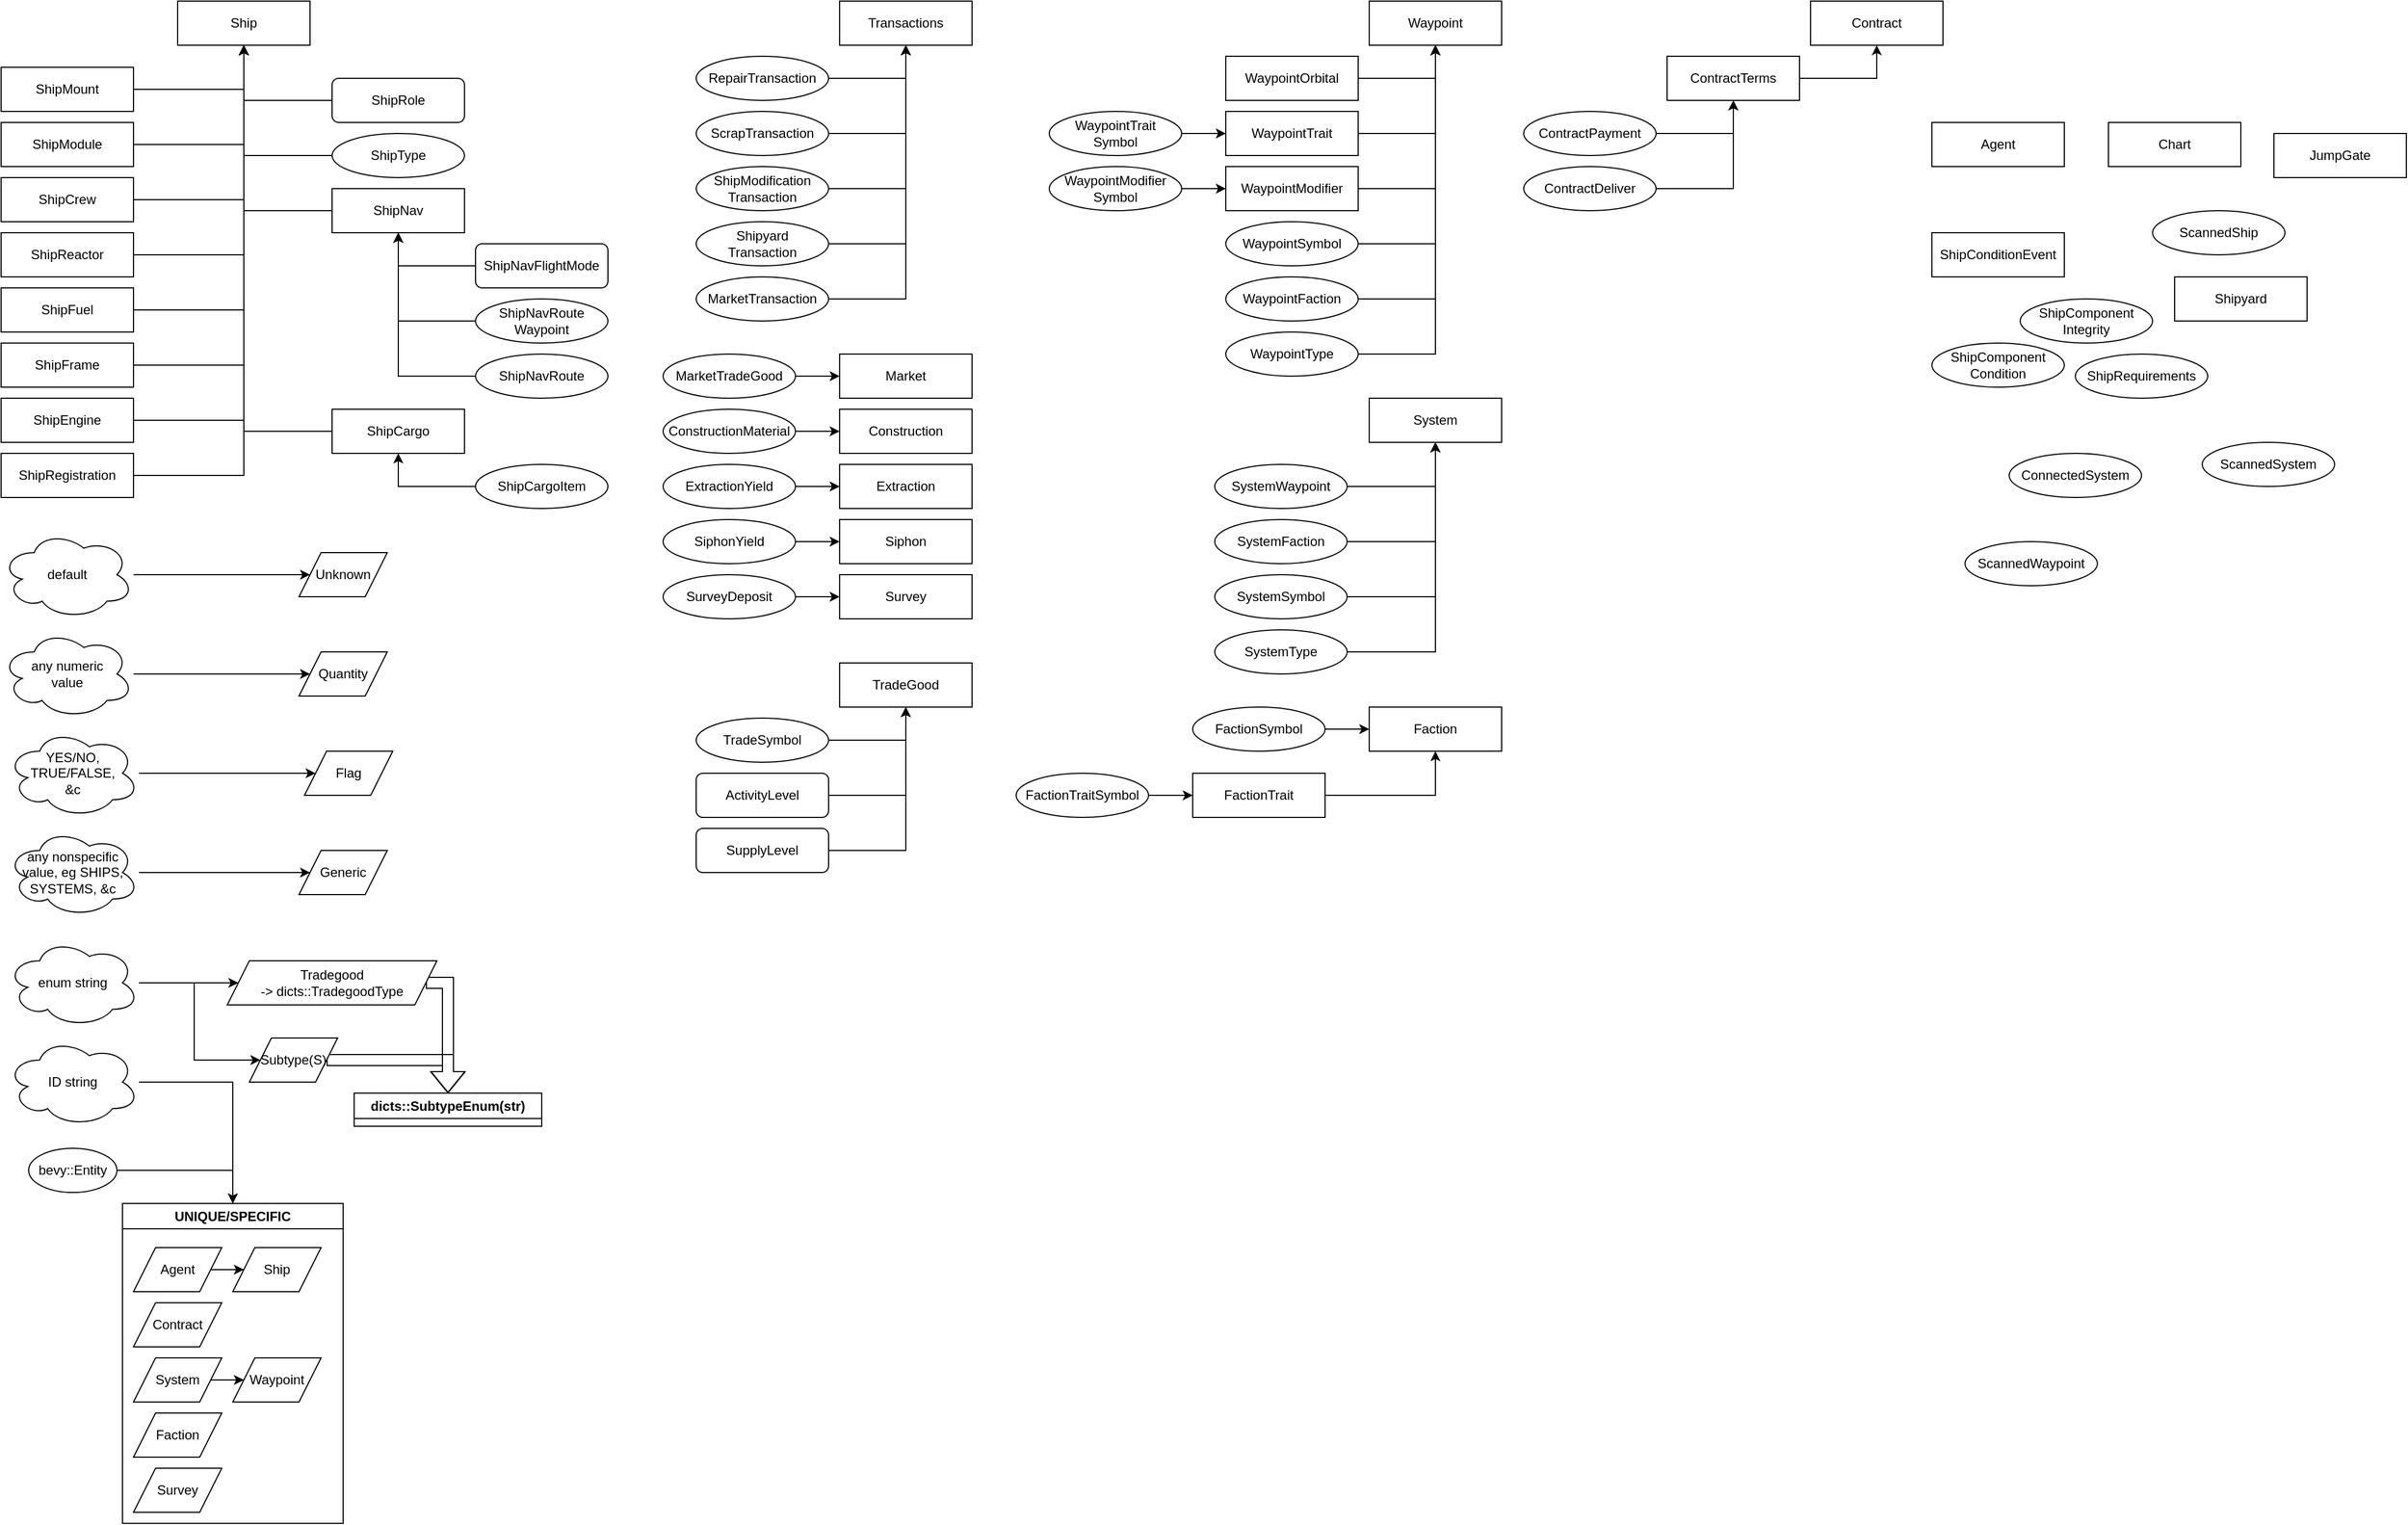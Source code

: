 <mxfile version="26.1.3" pages="2">
  <diagram name="Page-1" id="n1djBMxe8hHKIEd8i9Pb">
    <mxGraphModel dx="2836" dy="1200" grid="1" gridSize="10" guides="1" tooltips="1" connect="1" arrows="1" fold="1" page="1" pageScale="1" pageWidth="850" pageHeight="1100" math="0" shadow="0">
      <root>
        <mxCell id="0" />
        <mxCell id="1" parent="0" />
        <mxCell id="49KmKqLuegTFWFSld-SZ-138" style="edgeStyle=orthogonalEdgeStyle;rounded=0;orthogonalLoop=1;jettySize=auto;html=1;" parent="1" source="49KmKqLuegTFWFSld-SZ-6" target="49KmKqLuegTFWFSld-SZ-116" edge="1">
          <mxGeometry relative="1" as="geometry" />
        </mxCell>
        <mxCell id="49KmKqLuegTFWFSld-SZ-6" value="ActivityLevel" style="rounded=1;whiteSpace=wrap;html=1;" parent="1" vertex="1">
          <mxGeometry x="-90" y="780" width="120" height="40" as="geometry" />
        </mxCell>
        <mxCell id="49KmKqLuegTFWFSld-SZ-7" value="Agent" style="rounded=0;whiteSpace=wrap;html=1;" parent="1" vertex="1">
          <mxGeometry x="1030" y="190" width="120" height="40" as="geometry" />
        </mxCell>
        <mxCell id="49KmKqLuegTFWFSld-SZ-8" value="Chart" style="rounded=0;whiteSpace=wrap;html=1;" parent="1" vertex="1">
          <mxGeometry x="1190" y="190" width="120" height="40" as="geometry" />
        </mxCell>
        <mxCell id="49KmKqLuegTFWFSld-SZ-9" value="ConnectedSystem" style="ellipse;whiteSpace=wrap;html=1;" parent="1" vertex="1">
          <mxGeometry x="1100" y="490" width="120" height="40" as="geometry" />
        </mxCell>
        <mxCell id="49KmKqLuegTFWFSld-SZ-11" value="Construction" style="rounded=0;whiteSpace=wrap;html=1;" parent="1" vertex="1">
          <mxGeometry x="40" y="450" width="120" height="40" as="geometry" />
        </mxCell>
        <mxCell id="49KmKqLuegTFWFSld-SZ-18" style="edgeStyle=orthogonalEdgeStyle;rounded=0;orthogonalLoop=1;jettySize=auto;html=1;" parent="1" source="49KmKqLuegTFWFSld-SZ-13" target="49KmKqLuegTFWFSld-SZ-11" edge="1">
          <mxGeometry relative="1" as="geometry" />
        </mxCell>
        <mxCell id="49KmKqLuegTFWFSld-SZ-13" value="ConstructionMaterial" style="ellipse;whiteSpace=wrap;html=1;" parent="1" vertex="1">
          <mxGeometry x="-120" y="450" width="120" height="40" as="geometry" />
        </mxCell>
        <mxCell id="49KmKqLuegTFWFSld-SZ-14" value="Contract" style="rounded=0;whiteSpace=wrap;html=1;" parent="1" vertex="1">
          <mxGeometry x="920" y="80" width="120" height="40" as="geometry" />
        </mxCell>
        <mxCell id="49KmKqLuegTFWFSld-SZ-23" style="edgeStyle=orthogonalEdgeStyle;rounded=0;orthogonalLoop=1;jettySize=auto;html=1;" parent="1" source="49KmKqLuegTFWFSld-SZ-15" target="49KmKqLuegTFWFSld-SZ-14" edge="1">
          <mxGeometry relative="1" as="geometry" />
        </mxCell>
        <mxCell id="49KmKqLuegTFWFSld-SZ-15" value="ContractTerms" style="rounded=0;whiteSpace=wrap;html=1;" parent="1" vertex="1">
          <mxGeometry x="790" y="130" width="120" height="40" as="geometry" />
        </mxCell>
        <mxCell id="49KmKqLuegTFWFSld-SZ-22" style="edgeStyle=orthogonalEdgeStyle;rounded=0;orthogonalLoop=1;jettySize=auto;html=1;" parent="1" source="49KmKqLuegTFWFSld-SZ-19" target="49KmKqLuegTFWFSld-SZ-15" edge="1">
          <mxGeometry relative="1" as="geometry">
            <mxPoint x="550" y="270" as="sourcePoint" />
          </mxGeometry>
        </mxCell>
        <mxCell id="49KmKqLuegTFWFSld-SZ-19" value="ContractDeliver" style="ellipse;whiteSpace=wrap;html=1;" parent="1" vertex="1">
          <mxGeometry x="660" y="230" width="120" height="40" as="geometry" />
        </mxCell>
        <mxCell id="49KmKqLuegTFWFSld-SZ-21" style="edgeStyle=orthogonalEdgeStyle;rounded=0;orthogonalLoop=1;jettySize=auto;html=1;" parent="1" source="49KmKqLuegTFWFSld-SZ-20" target="49KmKqLuegTFWFSld-SZ-15" edge="1">
          <mxGeometry relative="1" as="geometry">
            <mxPoint x="680" y="270" as="sourcePoint" />
          </mxGeometry>
        </mxCell>
        <mxCell id="49KmKqLuegTFWFSld-SZ-20" value="ContractPayment" style="ellipse;whiteSpace=wrap;html=1;" parent="1" vertex="1">
          <mxGeometry x="660" y="180" width="120" height="40" as="geometry" />
        </mxCell>
        <mxCell id="49KmKqLuegTFWFSld-SZ-24" value="Extraction" style="rounded=0;whiteSpace=wrap;html=1;" parent="1" vertex="1">
          <mxGeometry x="40" y="500" width="120" height="40" as="geometry" />
        </mxCell>
        <mxCell id="49KmKqLuegTFWFSld-SZ-26" style="edgeStyle=orthogonalEdgeStyle;rounded=0;orthogonalLoop=1;jettySize=auto;html=1;" parent="1" source="49KmKqLuegTFWFSld-SZ-25" target="49KmKqLuegTFWFSld-SZ-24" edge="1">
          <mxGeometry relative="1" as="geometry" />
        </mxCell>
        <mxCell id="49KmKqLuegTFWFSld-SZ-25" value="ExtractionYield" style="ellipse;whiteSpace=wrap;html=1;" parent="1" vertex="1">
          <mxGeometry x="-120" y="500" width="120" height="40" as="geometry" />
        </mxCell>
        <mxCell id="49KmKqLuegTFWFSld-SZ-27" value="Faction" style="rounded=0;whiteSpace=wrap;html=1;" parent="1" vertex="1">
          <mxGeometry x="520" y="720" width="120" height="40" as="geometry" />
        </mxCell>
        <mxCell id="49KmKqLuegTFWFSld-SZ-34" style="edgeStyle=orthogonalEdgeStyle;rounded=0;orthogonalLoop=1;jettySize=auto;html=1;" parent="1" source="49KmKqLuegTFWFSld-SZ-29" target="49KmKqLuegTFWFSld-SZ-27" edge="1">
          <mxGeometry relative="1" as="geometry" />
        </mxCell>
        <mxCell id="49KmKqLuegTFWFSld-SZ-29" value="FactionSymbol" style="ellipse;whiteSpace=wrap;html=1;" parent="1" vertex="1">
          <mxGeometry x="360" y="720" width="120" height="40" as="geometry" />
        </mxCell>
        <mxCell id="49KmKqLuegTFWFSld-SZ-33" style="edgeStyle=orthogonalEdgeStyle;rounded=0;orthogonalLoop=1;jettySize=auto;html=1;" parent="1" source="49KmKqLuegTFWFSld-SZ-32" target="49KmKqLuegTFWFSld-SZ-27" edge="1">
          <mxGeometry relative="1" as="geometry" />
        </mxCell>
        <mxCell id="49KmKqLuegTFWFSld-SZ-32" value="FactionTrait" style="rounded=0;whiteSpace=wrap;html=1;" parent="1" vertex="1">
          <mxGeometry x="360" y="780" width="120" height="40" as="geometry" />
        </mxCell>
        <mxCell id="49KmKqLuegTFWFSld-SZ-36" style="edgeStyle=orthogonalEdgeStyle;rounded=0;orthogonalLoop=1;jettySize=auto;html=1;" parent="1" source="49KmKqLuegTFWFSld-SZ-35" target="49KmKqLuegTFWFSld-SZ-32" edge="1">
          <mxGeometry relative="1" as="geometry" />
        </mxCell>
        <mxCell id="49KmKqLuegTFWFSld-SZ-35" value="FactionTraitSymbol" style="ellipse;whiteSpace=wrap;html=1;" parent="1" vertex="1">
          <mxGeometry x="200" y="780" width="120" height="40" as="geometry" />
        </mxCell>
        <mxCell id="49KmKqLuegTFWFSld-SZ-37" value="JumpGate" style="rounded=0;whiteSpace=wrap;html=1;" parent="1" vertex="1">
          <mxGeometry x="1340" y="200" width="120" height="40" as="geometry" />
        </mxCell>
        <mxCell id="49KmKqLuegTFWFSld-SZ-38" value="Market" style="rounded=0;whiteSpace=wrap;html=1;" parent="1" vertex="1">
          <mxGeometry x="40" y="400" width="120" height="40" as="geometry" />
        </mxCell>
        <mxCell id="49KmKqLuegTFWFSld-SZ-139" style="edgeStyle=orthogonalEdgeStyle;rounded=0;orthogonalLoop=1;jettySize=auto;html=1;" parent="1" source="49KmKqLuegTFWFSld-SZ-39" target="49KmKqLuegTFWFSld-SZ-38" edge="1">
          <mxGeometry relative="1" as="geometry" />
        </mxCell>
        <mxCell id="49KmKqLuegTFWFSld-SZ-39" value="MarketTradeGood" style="ellipse;whiteSpace=wrap;html=1;" parent="1" vertex="1">
          <mxGeometry x="-120" y="400" width="120" height="40" as="geometry" />
        </mxCell>
        <mxCell id="49KmKqLuegTFWFSld-SZ-42" style="edgeStyle=orthogonalEdgeStyle;rounded=0;orthogonalLoop=1;jettySize=auto;html=1;" parent="1" source="49KmKqLuegTFWFSld-SZ-40" target="49KmKqLuegTFWFSld-SZ-41" edge="1">
          <mxGeometry relative="1" as="geometry" />
        </mxCell>
        <mxCell id="49KmKqLuegTFWFSld-SZ-40" value="MarketTransaction" style="ellipse;whiteSpace=wrap;html=1;" parent="1" vertex="1">
          <mxGeometry x="-90" y="330" width="120" height="40" as="geometry" />
        </mxCell>
        <mxCell id="49KmKqLuegTFWFSld-SZ-41" value="Transactions" style="rounded=0;whiteSpace=wrap;html=1;" parent="1" vertex="1">
          <mxGeometry x="40" y="80" width="120" height="40" as="geometry" />
        </mxCell>
        <mxCell id="49KmKqLuegTFWFSld-SZ-44" style="edgeStyle=orthogonalEdgeStyle;rounded=0;orthogonalLoop=1;jettySize=auto;html=1;" parent="1" source="49KmKqLuegTFWFSld-SZ-43" target="49KmKqLuegTFWFSld-SZ-41" edge="1">
          <mxGeometry relative="1" as="geometry" />
        </mxCell>
        <mxCell id="49KmKqLuegTFWFSld-SZ-43" value="RepairTransaction" style="ellipse;whiteSpace=wrap;html=1;" parent="1" vertex="1">
          <mxGeometry x="-90" y="130" width="120" height="40" as="geometry" />
        </mxCell>
        <mxCell id="49KmKqLuegTFWFSld-SZ-45" value="ScannedShip" style="ellipse;whiteSpace=wrap;html=1;" parent="1" vertex="1">
          <mxGeometry x="1230" y="270" width="120" height="40" as="geometry" />
        </mxCell>
        <mxCell id="49KmKqLuegTFWFSld-SZ-46" value="ScannedSystem" style="ellipse;whiteSpace=wrap;html=1;" parent="1" vertex="1">
          <mxGeometry x="1275" y="480" width="120" height="40" as="geometry" />
        </mxCell>
        <mxCell id="49KmKqLuegTFWFSld-SZ-47" value="ScannedWaypoint" style="ellipse;whiteSpace=wrap;html=1;" parent="1" vertex="1">
          <mxGeometry x="1060" y="570" width="120" height="40" as="geometry" />
        </mxCell>
        <mxCell id="49KmKqLuegTFWFSld-SZ-49" style="edgeStyle=orthogonalEdgeStyle;rounded=0;orthogonalLoop=1;jettySize=auto;html=1;" parent="1" source="49KmKqLuegTFWFSld-SZ-48" target="49KmKqLuegTFWFSld-SZ-41" edge="1">
          <mxGeometry relative="1" as="geometry" />
        </mxCell>
        <mxCell id="49KmKqLuegTFWFSld-SZ-48" value="ScrapTransaction" style="ellipse;whiteSpace=wrap;html=1;" parent="1" vertex="1">
          <mxGeometry x="-90" y="180" width="120" height="40" as="geometry" />
        </mxCell>
        <mxCell id="49KmKqLuegTFWFSld-SZ-50" value="Ship" style="rounded=0;whiteSpace=wrap;html=1;" parent="1" vertex="1">
          <mxGeometry x="-560" y="80" width="120" height="40" as="geometry" />
        </mxCell>
        <mxCell id="49KmKqLuegTFWFSld-SZ-53" style="edgeStyle=orthogonalEdgeStyle;rounded=0;orthogonalLoop=1;jettySize=auto;html=1;" parent="1" source="49KmKqLuegTFWFSld-SZ-52" target="49KmKqLuegTFWFSld-SZ-50" edge="1">
          <mxGeometry relative="1" as="geometry" />
        </mxCell>
        <mxCell id="49KmKqLuegTFWFSld-SZ-52" value="ShipCargo" style="rounded=0;whiteSpace=wrap;html=1;" parent="1" vertex="1">
          <mxGeometry x="-420" y="450" width="120" height="40" as="geometry" />
        </mxCell>
        <mxCell id="49KmKqLuegTFWFSld-SZ-55" style="edgeStyle=orthogonalEdgeStyle;rounded=0;orthogonalLoop=1;jettySize=auto;html=1;" parent="1" source="49KmKqLuegTFWFSld-SZ-54" target="49KmKqLuegTFWFSld-SZ-52" edge="1">
          <mxGeometry relative="1" as="geometry" />
        </mxCell>
        <mxCell id="49KmKqLuegTFWFSld-SZ-54" value="ShipCargoItem" style="ellipse;whiteSpace=wrap;html=1;" parent="1" vertex="1">
          <mxGeometry x="-290" y="500" width="120" height="40" as="geometry" />
        </mxCell>
        <mxCell id="49KmKqLuegTFWFSld-SZ-56" value="&lt;div&gt;ShipComponent&lt;/div&gt;&lt;div&gt;Condition&lt;br&gt;&lt;/div&gt;" style="ellipse;whiteSpace=wrap;html=1;" parent="1" vertex="1">
          <mxGeometry x="1030" y="390" width="120" height="40" as="geometry" />
        </mxCell>
        <mxCell id="49KmKqLuegTFWFSld-SZ-57" value="&lt;div&gt;ShipComponent&lt;/div&gt;&lt;div&gt;Integrity&lt;br&gt;&lt;/div&gt;" style="ellipse;whiteSpace=wrap;html=1;" parent="1" vertex="1">
          <mxGeometry x="1110" y="350" width="120" height="40" as="geometry" />
        </mxCell>
        <mxCell id="49KmKqLuegTFWFSld-SZ-59" value="ShipConditionEvent" style="rounded=0;whiteSpace=wrap;html=1;" parent="1" vertex="1">
          <mxGeometry x="1030" y="290" width="120" height="40" as="geometry" />
        </mxCell>
        <mxCell id="49KmKqLuegTFWFSld-SZ-63" style="edgeStyle=orthogonalEdgeStyle;rounded=0;orthogonalLoop=1;jettySize=auto;html=1;" parent="1" source="49KmKqLuegTFWFSld-SZ-62" target="49KmKqLuegTFWFSld-SZ-50" edge="1">
          <mxGeometry relative="1" as="geometry" />
        </mxCell>
        <mxCell id="49KmKqLuegTFWFSld-SZ-62" value="ShipCrew" style="rounded=0;whiteSpace=wrap;html=1;" parent="1" vertex="1">
          <mxGeometry x="-720" y="240" width="120" height="40" as="geometry" />
        </mxCell>
        <mxCell id="49KmKqLuegTFWFSld-SZ-65" style="edgeStyle=orthogonalEdgeStyle;rounded=0;orthogonalLoop=1;jettySize=auto;html=1;" parent="1" source="49KmKqLuegTFWFSld-SZ-64" target="49KmKqLuegTFWFSld-SZ-50" edge="1">
          <mxGeometry relative="1" as="geometry" />
        </mxCell>
        <mxCell id="49KmKqLuegTFWFSld-SZ-64" value="ShipEngine" style="rounded=0;whiteSpace=wrap;html=1;" parent="1" vertex="1">
          <mxGeometry x="-720" y="440" width="120" height="40" as="geometry" />
        </mxCell>
        <mxCell id="49KmKqLuegTFWFSld-SZ-67" style="edgeStyle=orthogonalEdgeStyle;rounded=0;orthogonalLoop=1;jettySize=auto;html=1;" parent="1" source="49KmKqLuegTFWFSld-SZ-66" target="49KmKqLuegTFWFSld-SZ-50" edge="1">
          <mxGeometry relative="1" as="geometry" />
        </mxCell>
        <mxCell id="49KmKqLuegTFWFSld-SZ-66" value="ShipFrame" style="rounded=0;whiteSpace=wrap;html=1;" parent="1" vertex="1">
          <mxGeometry x="-720" y="390" width="120" height="40" as="geometry" />
        </mxCell>
        <mxCell id="49KmKqLuegTFWFSld-SZ-69" style="edgeStyle=orthogonalEdgeStyle;rounded=0;orthogonalLoop=1;jettySize=auto;html=1;" parent="1" source="49KmKqLuegTFWFSld-SZ-68" target="49KmKqLuegTFWFSld-SZ-50" edge="1">
          <mxGeometry relative="1" as="geometry" />
        </mxCell>
        <mxCell id="49KmKqLuegTFWFSld-SZ-68" value="ShipFuel" style="rounded=0;whiteSpace=wrap;html=1;" parent="1" vertex="1">
          <mxGeometry x="-720" y="340" width="120" height="40" as="geometry" />
        </mxCell>
        <mxCell id="49KmKqLuegTFWFSld-SZ-71" style="edgeStyle=orthogonalEdgeStyle;rounded=0;orthogonalLoop=1;jettySize=auto;html=1;" parent="1" source="49KmKqLuegTFWFSld-SZ-70" target="49KmKqLuegTFWFSld-SZ-41" edge="1">
          <mxGeometry relative="1" as="geometry" />
        </mxCell>
        <mxCell id="49KmKqLuegTFWFSld-SZ-70" value="&lt;div&gt;ShipModification&lt;/div&gt;&lt;div&gt;Transaction&lt;br&gt;&lt;/div&gt;" style="ellipse;whiteSpace=wrap;html=1;" parent="1" vertex="1">
          <mxGeometry x="-90" y="230" width="120" height="40" as="geometry" />
        </mxCell>
        <mxCell id="49KmKqLuegTFWFSld-SZ-73" style="edgeStyle=orthogonalEdgeStyle;rounded=0;orthogonalLoop=1;jettySize=auto;html=1;" parent="1" source="49KmKqLuegTFWFSld-SZ-72" target="49KmKqLuegTFWFSld-SZ-50" edge="1">
          <mxGeometry relative="1" as="geometry" />
        </mxCell>
        <mxCell id="49KmKqLuegTFWFSld-SZ-72" value="ShipModule" style="rounded=0;whiteSpace=wrap;html=1;" parent="1" vertex="1">
          <mxGeometry x="-720" y="190" width="120" height="40" as="geometry" />
        </mxCell>
        <mxCell id="49KmKqLuegTFWFSld-SZ-75" style="edgeStyle=orthogonalEdgeStyle;rounded=0;orthogonalLoop=1;jettySize=auto;html=1;" parent="1" source="49KmKqLuegTFWFSld-SZ-74" target="49KmKqLuegTFWFSld-SZ-50" edge="1">
          <mxGeometry relative="1" as="geometry" />
        </mxCell>
        <mxCell id="49KmKqLuegTFWFSld-SZ-74" value="ShipMount" style="rounded=0;whiteSpace=wrap;html=1;" parent="1" vertex="1">
          <mxGeometry x="-720" y="140" width="120" height="40" as="geometry" />
        </mxCell>
        <mxCell id="49KmKqLuegTFWFSld-SZ-77" style="edgeStyle=orthogonalEdgeStyle;rounded=0;orthogonalLoop=1;jettySize=auto;html=1;" parent="1" source="49KmKqLuegTFWFSld-SZ-76" target="49KmKqLuegTFWFSld-SZ-50" edge="1">
          <mxGeometry relative="1" as="geometry" />
        </mxCell>
        <mxCell id="49KmKqLuegTFWFSld-SZ-76" value="ShipNav" style="rounded=0;whiteSpace=wrap;html=1;" parent="1" vertex="1">
          <mxGeometry x="-420" y="250" width="120" height="40" as="geometry" />
        </mxCell>
        <mxCell id="49KmKqLuegTFWFSld-SZ-79" style="edgeStyle=orthogonalEdgeStyle;rounded=0;orthogonalLoop=1;jettySize=auto;html=1;" parent="1" source="49KmKqLuegTFWFSld-SZ-78" target="49KmKqLuegTFWFSld-SZ-76" edge="1">
          <mxGeometry relative="1" as="geometry" />
        </mxCell>
        <mxCell id="49KmKqLuegTFWFSld-SZ-78" value="ShipNavFlightMode" style="rounded=1;whiteSpace=wrap;html=1;" parent="1" vertex="1">
          <mxGeometry x="-290" y="300" width="120" height="40" as="geometry" />
        </mxCell>
        <mxCell id="49KmKqLuegTFWFSld-SZ-81" style="edgeStyle=orthogonalEdgeStyle;rounded=0;orthogonalLoop=1;jettySize=auto;html=1;" parent="1" source="49KmKqLuegTFWFSld-SZ-80" target="49KmKqLuegTFWFSld-SZ-76" edge="1">
          <mxGeometry relative="1" as="geometry" />
        </mxCell>
        <mxCell id="49KmKqLuegTFWFSld-SZ-80" value="ShipNavRoute" style="ellipse;whiteSpace=wrap;html=1;" parent="1" vertex="1">
          <mxGeometry x="-290" y="400" width="120" height="40" as="geometry" />
        </mxCell>
        <mxCell id="49KmKqLuegTFWFSld-SZ-83" style="edgeStyle=orthogonalEdgeStyle;rounded=0;orthogonalLoop=1;jettySize=auto;html=1;" parent="1" source="49KmKqLuegTFWFSld-SZ-82" target="49KmKqLuegTFWFSld-SZ-76" edge="1">
          <mxGeometry relative="1" as="geometry" />
        </mxCell>
        <mxCell id="49KmKqLuegTFWFSld-SZ-82" value="&lt;div&gt;ShipNavRoute&lt;/div&gt;&lt;div&gt;Waypoint&lt;br&gt;&lt;/div&gt;" style="ellipse;whiteSpace=wrap;html=1;" parent="1" vertex="1">
          <mxGeometry x="-290" y="350" width="120" height="40" as="geometry" />
        </mxCell>
        <mxCell id="49KmKqLuegTFWFSld-SZ-86" style="edgeStyle=orthogonalEdgeStyle;rounded=0;orthogonalLoop=1;jettySize=auto;html=1;" parent="1" source="49KmKqLuegTFWFSld-SZ-85" target="49KmKqLuegTFWFSld-SZ-50" edge="1">
          <mxGeometry relative="1" as="geometry" />
        </mxCell>
        <mxCell id="49KmKqLuegTFWFSld-SZ-85" value="ShipReactor" style="rounded=0;whiteSpace=wrap;html=1;" parent="1" vertex="1">
          <mxGeometry x="-720" y="290" width="120" height="40" as="geometry" />
        </mxCell>
        <mxCell id="49KmKqLuegTFWFSld-SZ-88" style="edgeStyle=orthogonalEdgeStyle;rounded=0;orthogonalLoop=1;jettySize=auto;html=1;" parent="1" source="49KmKqLuegTFWFSld-SZ-87" target="49KmKqLuegTFWFSld-SZ-50" edge="1">
          <mxGeometry relative="1" as="geometry" />
        </mxCell>
        <mxCell id="49KmKqLuegTFWFSld-SZ-87" value="ShipRegistration" style="rounded=0;whiteSpace=wrap;html=1;" parent="1" vertex="1">
          <mxGeometry x="-720" y="490" width="120" height="40" as="geometry" />
        </mxCell>
        <mxCell id="49KmKqLuegTFWFSld-SZ-89" value="ShipRequirements" style="ellipse;whiteSpace=wrap;html=1;" parent="1" vertex="1">
          <mxGeometry x="1160" y="400" width="120" height="40" as="geometry" />
        </mxCell>
        <mxCell id="49KmKqLuegTFWFSld-SZ-91" style="edgeStyle=orthogonalEdgeStyle;rounded=0;orthogonalLoop=1;jettySize=auto;html=1;" parent="1" source="49KmKqLuegTFWFSld-SZ-90" target="49KmKqLuegTFWFSld-SZ-50" edge="1">
          <mxGeometry relative="1" as="geometry" />
        </mxCell>
        <mxCell id="49KmKqLuegTFWFSld-SZ-90" value="ShipRole" style="rounded=1;whiteSpace=wrap;html=1;" parent="1" vertex="1">
          <mxGeometry x="-420" y="150" width="120" height="40" as="geometry" />
        </mxCell>
        <mxCell id="49KmKqLuegTFWFSld-SZ-93" style="edgeStyle=orthogonalEdgeStyle;rounded=0;orthogonalLoop=1;jettySize=auto;html=1;" parent="1" source="49KmKqLuegTFWFSld-SZ-92" target="49KmKqLuegTFWFSld-SZ-50" edge="1">
          <mxGeometry relative="1" as="geometry" />
        </mxCell>
        <mxCell id="49KmKqLuegTFWFSld-SZ-92" value="ShipType" style="ellipse;whiteSpace=wrap;html=1;" parent="1" vertex="1">
          <mxGeometry x="-420" y="200" width="120" height="40" as="geometry" />
        </mxCell>
        <mxCell id="49KmKqLuegTFWFSld-SZ-94" value="Shipyard" style="rounded=0;whiteSpace=wrap;html=1;" parent="1" vertex="1">
          <mxGeometry x="1250" y="330" width="120" height="40" as="geometry" />
        </mxCell>
        <mxCell id="49KmKqLuegTFWFSld-SZ-97" style="edgeStyle=orthogonalEdgeStyle;rounded=0;orthogonalLoop=1;jettySize=auto;html=1;" parent="1" source="49KmKqLuegTFWFSld-SZ-96" target="49KmKqLuegTFWFSld-SZ-41" edge="1">
          <mxGeometry relative="1" as="geometry" />
        </mxCell>
        <mxCell id="49KmKqLuegTFWFSld-SZ-96" value="&lt;div&gt;Shipyard&lt;/div&gt;&lt;div&gt;Transaction&lt;br&gt;&lt;/div&gt;" style="ellipse;whiteSpace=wrap;html=1;" parent="1" vertex="1">
          <mxGeometry x="-90" y="280" width="120" height="40" as="geometry" />
        </mxCell>
        <mxCell id="49KmKqLuegTFWFSld-SZ-100" style="edgeStyle=orthogonalEdgeStyle;rounded=0;orthogonalLoop=1;jettySize=auto;html=1;" parent="1" source="49KmKqLuegTFWFSld-SZ-98" target="49KmKqLuegTFWFSld-SZ-99" edge="1">
          <mxGeometry relative="1" as="geometry" />
        </mxCell>
        <mxCell id="49KmKqLuegTFWFSld-SZ-98" value="SiphonYield" style="ellipse;whiteSpace=wrap;html=1;" parent="1" vertex="1">
          <mxGeometry x="-120" y="550" width="120" height="40" as="geometry" />
        </mxCell>
        <mxCell id="49KmKqLuegTFWFSld-SZ-99" value="Siphon" style="rounded=0;whiteSpace=wrap;html=1;" parent="1" vertex="1">
          <mxGeometry x="40" y="550" width="120" height="40" as="geometry" />
        </mxCell>
        <mxCell id="49KmKqLuegTFWFSld-SZ-137" style="edgeStyle=orthogonalEdgeStyle;rounded=0;orthogonalLoop=1;jettySize=auto;html=1;" parent="1" source="49KmKqLuegTFWFSld-SZ-101" target="49KmKqLuegTFWFSld-SZ-116" edge="1">
          <mxGeometry relative="1" as="geometry" />
        </mxCell>
        <mxCell id="49KmKqLuegTFWFSld-SZ-101" value="SupplyLevel" style="rounded=1;whiteSpace=wrap;html=1;" parent="1" vertex="1">
          <mxGeometry x="-90" y="830" width="120" height="40" as="geometry" />
        </mxCell>
        <mxCell id="49KmKqLuegTFWFSld-SZ-102" value="Survey" style="rounded=0;whiteSpace=wrap;html=1;" parent="1" vertex="1">
          <mxGeometry x="40" y="600" width="120" height="40" as="geometry" />
        </mxCell>
        <mxCell id="49KmKqLuegTFWFSld-SZ-105" style="edgeStyle=orthogonalEdgeStyle;rounded=0;orthogonalLoop=1;jettySize=auto;html=1;" parent="1" source="49KmKqLuegTFWFSld-SZ-104" target="49KmKqLuegTFWFSld-SZ-102" edge="1">
          <mxGeometry relative="1" as="geometry" />
        </mxCell>
        <mxCell id="49KmKqLuegTFWFSld-SZ-104" value="SurveyDeposit" style="ellipse;whiteSpace=wrap;html=1;" parent="1" vertex="1">
          <mxGeometry x="-120" y="600" width="120" height="40" as="geometry" />
        </mxCell>
        <mxCell id="49KmKqLuegTFWFSld-SZ-106" value="System" style="rounded=0;whiteSpace=wrap;html=1;" parent="1" vertex="1">
          <mxGeometry x="520" y="440" width="120" height="40" as="geometry" />
        </mxCell>
        <mxCell id="49KmKqLuegTFWFSld-SZ-112" style="edgeStyle=orthogonalEdgeStyle;rounded=0;orthogonalLoop=1;jettySize=auto;html=1;" parent="1" source="49KmKqLuegTFWFSld-SZ-107" target="49KmKqLuegTFWFSld-SZ-106" edge="1">
          <mxGeometry relative="1" as="geometry" />
        </mxCell>
        <mxCell id="49KmKqLuegTFWFSld-SZ-107" value="SystemFaction" style="ellipse;whiteSpace=wrap;html=1;" parent="1" vertex="1">
          <mxGeometry x="380" y="550" width="120" height="40" as="geometry" />
        </mxCell>
        <mxCell id="49KmKqLuegTFWFSld-SZ-113" style="edgeStyle=orthogonalEdgeStyle;rounded=0;orthogonalLoop=1;jettySize=auto;html=1;" parent="1" source="49KmKqLuegTFWFSld-SZ-108" target="49KmKqLuegTFWFSld-SZ-106" edge="1">
          <mxGeometry relative="1" as="geometry" />
        </mxCell>
        <mxCell id="49KmKqLuegTFWFSld-SZ-108" value="SystemSymbol" style="ellipse;whiteSpace=wrap;html=1;" parent="1" vertex="1">
          <mxGeometry x="380" y="600" width="120" height="40" as="geometry" />
        </mxCell>
        <mxCell id="49KmKqLuegTFWFSld-SZ-114" style="edgeStyle=orthogonalEdgeStyle;rounded=0;orthogonalLoop=1;jettySize=auto;html=1;" parent="1" source="49KmKqLuegTFWFSld-SZ-110" target="49KmKqLuegTFWFSld-SZ-106" edge="1">
          <mxGeometry relative="1" as="geometry" />
        </mxCell>
        <mxCell id="49KmKqLuegTFWFSld-SZ-110" value="SystemType" style="ellipse;whiteSpace=wrap;html=1;" parent="1" vertex="1">
          <mxGeometry x="380" y="650" width="120" height="40" as="geometry" />
        </mxCell>
        <mxCell id="49KmKqLuegTFWFSld-SZ-115" style="edgeStyle=orthogonalEdgeStyle;rounded=0;orthogonalLoop=1;jettySize=auto;html=1;" parent="1" source="49KmKqLuegTFWFSld-SZ-111" target="49KmKqLuegTFWFSld-SZ-106" edge="1">
          <mxGeometry relative="1" as="geometry" />
        </mxCell>
        <mxCell id="49KmKqLuegTFWFSld-SZ-111" value="SystemWaypoint" style="ellipse;whiteSpace=wrap;html=1;" parent="1" vertex="1">
          <mxGeometry x="380" y="500" width="120" height="40" as="geometry" />
        </mxCell>
        <mxCell id="49KmKqLuegTFWFSld-SZ-116" value="TradeGood" style="rounded=0;whiteSpace=wrap;html=1;" parent="1" vertex="1">
          <mxGeometry x="40" y="680" width="120" height="40" as="geometry" />
        </mxCell>
        <mxCell id="49KmKqLuegTFWFSld-SZ-118" style="edgeStyle=orthogonalEdgeStyle;rounded=0;orthogonalLoop=1;jettySize=auto;html=1;" parent="1" source="49KmKqLuegTFWFSld-SZ-117" target="49KmKqLuegTFWFSld-SZ-116" edge="1">
          <mxGeometry relative="1" as="geometry" />
        </mxCell>
        <mxCell id="49KmKqLuegTFWFSld-SZ-117" value="TradeSymbol" style="ellipse;whiteSpace=wrap;html=1;" parent="1" vertex="1">
          <mxGeometry x="-90" y="730" width="120" height="40" as="geometry" />
        </mxCell>
        <mxCell id="49KmKqLuegTFWFSld-SZ-119" value="Waypoint" style="rounded=0;whiteSpace=wrap;html=1;" parent="1" vertex="1">
          <mxGeometry x="520" y="80" width="120" height="40" as="geometry" />
        </mxCell>
        <mxCell id="49KmKqLuegTFWFSld-SZ-129" style="edgeStyle=orthogonalEdgeStyle;rounded=0;orthogonalLoop=1;jettySize=auto;html=1;" parent="1" source="49KmKqLuegTFWFSld-SZ-120" target="49KmKqLuegTFWFSld-SZ-119" edge="1">
          <mxGeometry relative="1" as="geometry" />
        </mxCell>
        <mxCell id="49KmKqLuegTFWFSld-SZ-120" value="WaypointFaction" style="ellipse;whiteSpace=wrap;html=1;" parent="1" vertex="1">
          <mxGeometry x="390" y="330" width="120" height="40" as="geometry" />
        </mxCell>
        <mxCell id="49KmKqLuegTFWFSld-SZ-132" style="edgeStyle=orthogonalEdgeStyle;rounded=0;orthogonalLoop=1;jettySize=auto;html=1;" parent="1" source="49KmKqLuegTFWFSld-SZ-122" target="49KmKqLuegTFWFSld-SZ-119" edge="1">
          <mxGeometry relative="1" as="geometry" />
        </mxCell>
        <mxCell id="49KmKqLuegTFWFSld-SZ-122" value="WaypointModifier" style="rounded=0;whiteSpace=wrap;html=1;" parent="1" vertex="1">
          <mxGeometry x="390" y="230" width="120" height="40" as="geometry" />
        </mxCell>
        <mxCell id="49KmKqLuegTFWFSld-SZ-136" style="edgeStyle=orthogonalEdgeStyle;rounded=0;orthogonalLoop=1;jettySize=auto;html=1;" parent="1" source="49KmKqLuegTFWFSld-SZ-123" target="49KmKqLuegTFWFSld-SZ-122" edge="1">
          <mxGeometry relative="1" as="geometry" />
        </mxCell>
        <mxCell id="49KmKqLuegTFWFSld-SZ-123" value="&lt;div&gt;WaypointModifier&lt;/div&gt;&lt;div&gt;Symbol&lt;br&gt;&lt;/div&gt;" style="ellipse;whiteSpace=wrap;html=1;direction=west;" parent="1" vertex="1">
          <mxGeometry x="230" y="230" width="120" height="40" as="geometry" />
        </mxCell>
        <mxCell id="49KmKqLuegTFWFSld-SZ-133" style="edgeStyle=orthogonalEdgeStyle;rounded=0;orthogonalLoop=1;jettySize=auto;html=1;" parent="1" source="49KmKqLuegTFWFSld-SZ-124" target="49KmKqLuegTFWFSld-SZ-119" edge="1">
          <mxGeometry relative="1" as="geometry" />
        </mxCell>
        <mxCell id="49KmKqLuegTFWFSld-SZ-124" value="WaypointOrbital" style="rounded=0;whiteSpace=wrap;html=1;" parent="1" vertex="1">
          <mxGeometry x="390" y="130" width="120" height="40" as="geometry" />
        </mxCell>
        <mxCell id="49KmKqLuegTFWFSld-SZ-134" style="edgeStyle=orthogonalEdgeStyle;rounded=0;orthogonalLoop=1;jettySize=auto;html=1;" parent="1" source="49KmKqLuegTFWFSld-SZ-125" target="49KmKqLuegTFWFSld-SZ-119" edge="1">
          <mxGeometry relative="1" as="geometry" />
        </mxCell>
        <mxCell id="49KmKqLuegTFWFSld-SZ-125" value="WaypointTrait" style="rounded=0;whiteSpace=wrap;html=1;" parent="1" vertex="1">
          <mxGeometry x="390" y="180" width="120" height="40" as="geometry" />
        </mxCell>
        <mxCell id="49KmKqLuegTFWFSld-SZ-135" style="edgeStyle=orthogonalEdgeStyle;rounded=0;orthogonalLoop=1;jettySize=auto;html=1;" parent="1" source="49KmKqLuegTFWFSld-SZ-126" target="49KmKqLuegTFWFSld-SZ-125" edge="1">
          <mxGeometry relative="1" as="geometry" />
        </mxCell>
        <mxCell id="49KmKqLuegTFWFSld-SZ-126" value="&lt;div&gt;WaypointTrait&lt;/div&gt;&lt;div&gt;Symbol&lt;br&gt;&lt;/div&gt;" style="ellipse;whiteSpace=wrap;html=1;" parent="1" vertex="1">
          <mxGeometry x="230" y="180" width="120" height="40" as="geometry" />
        </mxCell>
        <mxCell id="49KmKqLuegTFWFSld-SZ-130" style="edgeStyle=orthogonalEdgeStyle;rounded=0;orthogonalLoop=1;jettySize=auto;html=1;" parent="1" source="49KmKqLuegTFWFSld-SZ-127" target="49KmKqLuegTFWFSld-SZ-119" edge="1">
          <mxGeometry relative="1" as="geometry" />
        </mxCell>
        <mxCell id="49KmKqLuegTFWFSld-SZ-127" value="WaypointSymbol" style="ellipse;whiteSpace=wrap;html=1;" parent="1" vertex="1">
          <mxGeometry x="390" y="280" width="120" height="40" as="geometry" />
        </mxCell>
        <mxCell id="49KmKqLuegTFWFSld-SZ-131" style="edgeStyle=orthogonalEdgeStyle;rounded=0;orthogonalLoop=1;jettySize=auto;html=1;" parent="1" source="49KmKqLuegTFWFSld-SZ-128" target="49KmKqLuegTFWFSld-SZ-119" edge="1">
          <mxGeometry relative="1" as="geometry" />
        </mxCell>
        <mxCell id="49KmKqLuegTFWFSld-SZ-128" value="WaypointType" style="ellipse;whiteSpace=wrap;html=1;" parent="1" vertex="1">
          <mxGeometry x="390" y="380" width="120" height="40" as="geometry" />
        </mxCell>
        <mxCell id="R4xEsiihqu6KZJ6G4e64-1" value="&lt;div&gt;Unknown&lt;/div&gt;" style="shape=parallelogram;perimeter=parallelogramPerimeter;whiteSpace=wrap;html=1;fixedSize=1;" vertex="1" parent="1">
          <mxGeometry x="-450" y="580" width="80" height="40" as="geometry" />
        </mxCell>
        <mxCell id="R4xEsiihqu6KZJ6G4e64-2" value="Generic" style="shape=parallelogram;perimeter=parallelogramPerimeter;whiteSpace=wrap;html=1;fixedSize=1;" vertex="1" parent="1">
          <mxGeometry x="-450" y="850" width="80" height="40" as="geometry" />
        </mxCell>
        <mxCell id="R4xEsiihqu6KZJ6G4e64-4" value="Flag" style="shape=parallelogram;perimeter=parallelogramPerimeter;whiteSpace=wrap;html=1;fixedSize=1;" vertex="1" parent="1">
          <mxGeometry x="-445" y="760" width="80" height="40" as="geometry" />
        </mxCell>
        <mxCell id="R4xEsiihqu6KZJ6G4e64-62" style="edgeStyle=orthogonalEdgeStyle;rounded=0;orthogonalLoop=1;jettySize=auto;html=1;shape=flexArrow;" edge="1" parent="1" source="R4xEsiihqu6KZJ6G4e64-5" target="R4xEsiihqu6KZJ6G4e64-61">
          <mxGeometry relative="1" as="geometry" />
        </mxCell>
        <mxCell id="R4xEsiihqu6KZJ6G4e64-5" value="Subtype(S)" style="shape=parallelogram;perimeter=parallelogramPerimeter;whiteSpace=wrap;html=1;fixedSize=1;" vertex="1" parent="1">
          <mxGeometry x="-495" y="1020" width="80" height="40" as="geometry" />
        </mxCell>
        <mxCell id="R4xEsiihqu6KZJ6G4e64-6" value="Quantity" style="shape=parallelogram;perimeter=parallelogramPerimeter;whiteSpace=wrap;html=1;fixedSize=1;" vertex="1" parent="1">
          <mxGeometry x="-450" y="670" width="80" height="40" as="geometry" />
        </mxCell>
        <mxCell id="R4xEsiihqu6KZJ6G4e64-64" style="edgeStyle=orthogonalEdgeStyle;rounded=0;orthogonalLoop=1;jettySize=auto;html=1;shape=flexArrow;" edge="1" parent="1" source="R4xEsiihqu6KZJ6G4e64-11" target="R4xEsiihqu6KZJ6G4e64-29">
          <mxGeometry relative="1" as="geometry">
            <Array as="points">
              <mxPoint x="-315" y="970" />
            </Array>
          </mxGeometry>
        </mxCell>
        <mxCell id="R4xEsiihqu6KZJ6G4e64-11" value="&lt;div&gt;Tradegood&lt;/div&gt;&lt;div&gt;-&amp;gt; dicts::TradegoodType&lt;/div&gt;" style="shape=parallelogram;perimeter=parallelogramPerimeter;whiteSpace=wrap;html=1;fixedSize=1;" vertex="1" parent="1">
          <mxGeometry x="-515" y="950" width="190" height="40" as="geometry" />
        </mxCell>
        <mxCell id="R4xEsiihqu6KZJ6G4e64-38" style="edgeStyle=orthogonalEdgeStyle;rounded=0;orthogonalLoop=1;jettySize=auto;html=1;" edge="1" parent="1" source="R4xEsiihqu6KZJ6G4e64-37" target="R4xEsiihqu6KZJ6G4e64-6">
          <mxGeometry relative="1" as="geometry" />
        </mxCell>
        <mxCell id="R4xEsiihqu6KZJ6G4e64-37" value="&lt;div&gt;any numeric&lt;/div&gt;&lt;div&gt;value&lt;/div&gt;" style="ellipse;shape=cloud;whiteSpace=wrap;html=1;" vertex="1" parent="1">
          <mxGeometry x="-720" y="650" width="120" height="80" as="geometry" />
        </mxCell>
        <mxCell id="R4xEsiihqu6KZJ6G4e64-40" style="edgeStyle=orthogonalEdgeStyle;rounded=0;orthogonalLoop=1;jettySize=auto;html=1;" edge="1" parent="1" source="R4xEsiihqu6KZJ6G4e64-39" target="R4xEsiihqu6KZJ6G4e64-1">
          <mxGeometry relative="1" as="geometry" />
        </mxCell>
        <mxCell id="R4xEsiihqu6KZJ6G4e64-39" value="default" style="ellipse;shape=cloud;whiteSpace=wrap;html=1;" vertex="1" parent="1">
          <mxGeometry x="-720" y="560" width="120" height="80" as="geometry" />
        </mxCell>
        <mxCell id="R4xEsiihqu6KZJ6G4e64-42" style="edgeStyle=orthogonalEdgeStyle;rounded=0;orthogonalLoop=1;jettySize=auto;html=1;" edge="1" parent="1" source="R4xEsiihqu6KZJ6G4e64-41" target="R4xEsiihqu6KZJ6G4e64-2">
          <mxGeometry relative="1" as="geometry" />
        </mxCell>
        <mxCell id="R4xEsiihqu6KZJ6G4e64-41" value="&lt;div&gt;any nonspecific&lt;/div&gt;&lt;div&gt;value, eg SHIPS,&lt;/div&gt;&lt;div&gt;SYSTEMS, &amp;amp;c&lt;/div&gt;" style="ellipse;shape=cloud;whiteSpace=wrap;html=1;" vertex="1" parent="1">
          <mxGeometry x="-715" y="830" width="120" height="80" as="geometry" />
        </mxCell>
        <mxCell id="R4xEsiihqu6KZJ6G4e64-50" style="edgeStyle=orthogonalEdgeStyle;rounded=0;orthogonalLoop=1;jettySize=auto;html=1;" edge="1" parent="1" source="R4xEsiihqu6KZJ6G4e64-43" target="R4xEsiihqu6KZJ6G4e64-46">
          <mxGeometry relative="1" as="geometry" />
        </mxCell>
        <mxCell id="R4xEsiihqu6KZJ6G4e64-43" value="bevy::Entity" style="ellipse;whiteSpace=wrap;html=1;" vertex="1" parent="1">
          <mxGeometry x="-695" y="1120" width="80" height="40" as="geometry" />
        </mxCell>
        <mxCell id="R4xEsiihqu6KZJ6G4e64-46" value="UNIQUE/SPECIFIC" style="swimlane;whiteSpace=wrap;html=1;" vertex="1" parent="1">
          <mxGeometry x="-610" y="1170" width="200" height="290" as="geometry" />
        </mxCell>
        <mxCell id="R4xEsiihqu6KZJ6G4e64-48" style="edgeStyle=orthogonalEdgeStyle;rounded=0;orthogonalLoop=1;jettySize=auto;html=1;" edge="1" parent="R4xEsiihqu6KZJ6G4e64-46" source="R4xEsiihqu6KZJ6G4e64-7" target="R4xEsiihqu6KZJ6G4e64-10">
          <mxGeometry relative="1" as="geometry" />
        </mxCell>
        <mxCell id="R4xEsiihqu6KZJ6G4e64-7" value="Agent" style="shape=parallelogram;perimeter=parallelogramPerimeter;whiteSpace=wrap;html=1;fixedSize=1;" vertex="1" parent="R4xEsiihqu6KZJ6G4e64-46">
          <mxGeometry x="10" y="40" width="80" height="40" as="geometry" />
        </mxCell>
        <mxCell id="R4xEsiihqu6KZJ6G4e64-8" value="Contract" style="shape=parallelogram;perimeter=parallelogramPerimeter;whiteSpace=wrap;html=1;fixedSize=1;" vertex="1" parent="R4xEsiihqu6KZJ6G4e64-46">
          <mxGeometry x="10" y="90" width="80" height="40" as="geometry" />
        </mxCell>
        <mxCell id="R4xEsiihqu6KZJ6G4e64-10" value="Ship" style="shape=parallelogram;perimeter=parallelogramPerimeter;whiteSpace=wrap;html=1;fixedSize=1;" vertex="1" parent="R4xEsiihqu6KZJ6G4e64-46">
          <mxGeometry x="100" y="40" width="80" height="40" as="geometry" />
        </mxCell>
        <mxCell id="R4xEsiihqu6KZJ6G4e64-12" value="Waypoint" style="shape=parallelogram;perimeter=parallelogramPerimeter;whiteSpace=wrap;html=1;fixedSize=1;" vertex="1" parent="R4xEsiihqu6KZJ6G4e64-46">
          <mxGeometry x="100" y="140" width="80" height="40" as="geometry" />
        </mxCell>
        <mxCell id="R4xEsiihqu6KZJ6G4e64-49" style="edgeStyle=orthogonalEdgeStyle;rounded=0;orthogonalLoop=1;jettySize=auto;html=1;" edge="1" parent="R4xEsiihqu6KZJ6G4e64-46" source="R4xEsiihqu6KZJ6G4e64-47" target="R4xEsiihqu6KZJ6G4e64-12">
          <mxGeometry relative="1" as="geometry" />
        </mxCell>
        <mxCell id="R4xEsiihqu6KZJ6G4e64-47" value="System" style="shape=parallelogram;perimeter=parallelogramPerimeter;whiteSpace=wrap;html=1;fixedSize=1;" vertex="1" parent="R4xEsiihqu6KZJ6G4e64-46">
          <mxGeometry x="10" y="140" width="80" height="40" as="geometry" />
        </mxCell>
        <mxCell id="R4xEsiihqu6KZJ6G4e64-9" value="Faction" style="shape=parallelogram;perimeter=parallelogramPerimeter;whiteSpace=wrap;html=1;fixedSize=1;" vertex="1" parent="R4xEsiihqu6KZJ6G4e64-46">
          <mxGeometry x="10" y="190" width="80" height="40" as="geometry" />
        </mxCell>
        <mxCell id="R4xEsiihqu6KZJ6G4e64-60" value="Survey" style="shape=parallelogram;perimeter=parallelogramPerimeter;whiteSpace=wrap;html=1;fixedSize=1;" vertex="1" parent="R4xEsiihqu6KZJ6G4e64-46">
          <mxGeometry x="10" y="240" width="80" height="40" as="geometry" />
        </mxCell>
        <mxCell id="R4xEsiihqu6KZJ6G4e64-56" style="edgeStyle=orthogonalEdgeStyle;rounded=0;orthogonalLoop=1;jettySize=auto;html=1;" edge="1" parent="1" source="R4xEsiihqu6KZJ6G4e64-51" target="R4xEsiihqu6KZJ6G4e64-11">
          <mxGeometry relative="1" as="geometry" />
        </mxCell>
        <mxCell id="R4xEsiihqu6KZJ6G4e64-51" value="enum string" style="ellipse;shape=cloud;whiteSpace=wrap;html=1;" vertex="1" parent="1">
          <mxGeometry x="-715" y="930" width="120" height="80" as="geometry" />
        </mxCell>
        <mxCell id="R4xEsiihqu6KZJ6G4e64-55" style="edgeStyle=orthogonalEdgeStyle;rounded=0;orthogonalLoop=1;jettySize=auto;html=1;" edge="1" parent="1" source="R4xEsiihqu6KZJ6G4e64-54" target="R4xEsiihqu6KZJ6G4e64-4">
          <mxGeometry relative="1" as="geometry" />
        </mxCell>
        <mxCell id="R4xEsiihqu6KZJ6G4e64-54" value="&lt;div&gt;YES/NO,&lt;/div&gt;&lt;div&gt;TRUE/FALSE,&lt;/div&gt;&lt;div&gt;&amp;amp;c&lt;/div&gt;" style="ellipse;shape=cloud;whiteSpace=wrap;html=1;" vertex="1" parent="1">
          <mxGeometry x="-715" y="740" width="120" height="80" as="geometry" />
        </mxCell>
        <mxCell id="R4xEsiihqu6KZJ6G4e64-58" style="edgeStyle=orthogonalEdgeStyle;rounded=0;orthogonalLoop=1;jettySize=auto;html=1;" edge="1" parent="1" source="R4xEsiihqu6KZJ6G4e64-57" target="R4xEsiihqu6KZJ6G4e64-46">
          <mxGeometry relative="1" as="geometry">
            <Array as="points">
              <mxPoint x="-510" y="1060" />
            </Array>
          </mxGeometry>
        </mxCell>
        <mxCell id="R4xEsiihqu6KZJ6G4e64-57" value="ID string" style="ellipse;shape=cloud;whiteSpace=wrap;html=1;" vertex="1" parent="1">
          <mxGeometry x="-715" y="1020" width="120" height="80" as="geometry" />
        </mxCell>
        <mxCell id="R4xEsiihqu6KZJ6G4e64-61" value="dicts::SubtypeEnum(str)" style="swimlane;whiteSpace=wrap;html=1;" vertex="1" collapsed="1" parent="1">
          <mxGeometry x="-400" y="1070" width="170" height="30" as="geometry">
            <mxRectangle x="90" y="960" width="210" height="640" as="alternateBounds" />
          </mxGeometry>
        </mxCell>
        <mxCell id="R4xEsiihqu6KZJ6G4e64-13" value="ContractType" style="ellipse;whiteSpace=wrap;html=1;" vertex="1" parent="R4xEsiihqu6KZJ6G4e64-61">
          <mxGeometry x="20" y="40" width="80" height="40" as="geometry" />
        </mxCell>
        <mxCell id="R4xEsiihqu6KZJ6G4e64-14" value="FactionTraitType" style="ellipse;whiteSpace=wrap;html=1;" vertex="1" parent="R4xEsiihqu6KZJ6G4e64-61">
          <mxGeometry x="20" y="90" width="80" height="40" as="geometry" />
        </mxCell>
        <mxCell id="R4xEsiihqu6KZJ6G4e64-15" value="CommodityType" style="ellipse;whiteSpace=wrap;html=1;" vertex="1" parent="R4xEsiihqu6KZJ6G4e64-61">
          <mxGeometry x="20" y="140" width="80" height="40" as="geometry" />
        </mxCell>
        <mxCell id="R4xEsiihqu6KZJ6G4e64-16" value="ShipEngine" style="ellipse;whiteSpace=wrap;html=1;" vertex="1" parent="R4xEsiihqu6KZJ6G4e64-61">
          <mxGeometry x="110" y="40" width="80" height="40" as="geometry" />
        </mxCell>
        <mxCell id="R4xEsiihqu6KZJ6G4e64-17" value="ShipFlightmode" style="ellipse;whiteSpace=wrap;html=1;" vertex="1" parent="R4xEsiihqu6KZJ6G4e64-61">
          <mxGeometry x="110" y="90" width="80" height="40" as="geometry" />
        </mxCell>
        <mxCell id="R4xEsiihqu6KZJ6G4e64-18" value="ShipFrame" style="ellipse;whiteSpace=wrap;html=1;" vertex="1" parent="R4xEsiihqu6KZJ6G4e64-61">
          <mxGeometry x="110" y="140" width="80" height="40" as="geometry" />
        </mxCell>
        <mxCell id="R4xEsiihqu6KZJ6G4e64-19" value="ShipModule" style="ellipse;whiteSpace=wrap;html=1;" vertex="1" parent="R4xEsiihqu6KZJ6G4e64-61">
          <mxGeometry x="110" y="190" width="80" height="40" as="geometry" />
        </mxCell>
        <mxCell id="R4xEsiihqu6KZJ6G4e64-20" value="ShipMountDeposit" style="ellipse;whiteSpace=wrap;html=1;" vertex="1" parent="R4xEsiihqu6KZJ6G4e64-61">
          <mxGeometry x="110" y="240" width="80" height="40" as="geometry" />
        </mxCell>
        <mxCell id="R4xEsiihqu6KZJ6G4e64-21" value="ShipMount" style="ellipse;whiteSpace=wrap;html=1;" vertex="1" parent="R4xEsiihqu6KZJ6G4e64-61">
          <mxGeometry x="110" y="290" width="80" height="40" as="geometry" />
        </mxCell>
        <mxCell id="R4xEsiihqu6KZJ6G4e64-22" value="ShipReactor" style="ellipse;whiteSpace=wrap;html=1;" vertex="1" parent="R4xEsiihqu6KZJ6G4e64-61">
          <mxGeometry x="110" y="340" width="80" height="40" as="geometry" />
        </mxCell>
        <mxCell id="R4xEsiihqu6KZJ6G4e64-23" value="ShipRefine" style="ellipse;whiteSpace=wrap;html=1;" vertex="1" parent="R4xEsiihqu6KZJ6G4e64-61">
          <mxGeometry x="110" y="390" width="80" height="40" as="geometry" />
        </mxCell>
        <mxCell id="R4xEsiihqu6KZJ6G4e64-24" value="ShipRole" style="ellipse;whiteSpace=wrap;html=1;" vertex="1" parent="R4xEsiihqu6KZJ6G4e64-61">
          <mxGeometry x="110" y="440" width="80" height="40" as="geometry" />
        </mxCell>
        <mxCell id="R4xEsiihqu6KZJ6G4e64-25" value="ShipStatus" style="ellipse;whiteSpace=wrap;html=1;" vertex="1" parent="R4xEsiihqu6KZJ6G4e64-61">
          <mxGeometry x="110" y="490" width="80" height="40" as="geometry" />
        </mxCell>
        <mxCell id="R4xEsiihqu6KZJ6G4e64-26" value="ShipType" style="ellipse;whiteSpace=wrap;html=1;" vertex="1" parent="R4xEsiihqu6KZJ6G4e64-61">
          <mxGeometry x="110" y="540" width="80" height="40" as="geometry" />
        </mxCell>
        <mxCell id="R4xEsiihqu6KZJ6G4e64-28" value="SystemType" style="ellipse;whiteSpace=wrap;html=1;" vertex="1" parent="R4xEsiihqu6KZJ6G4e64-61">
          <mxGeometry x="20" y="190" width="80" height="40" as="geometry" />
        </mxCell>
        <mxCell id="R4xEsiihqu6KZJ6G4e64-29" value="TradegoodType" style="ellipse;whiteSpace=wrap;html=1;" vertex="1" parent="R4xEsiihqu6KZJ6G4e64-61">
          <mxGeometry x="20" y="240" width="80" height="40" as="geometry" />
        </mxCell>
        <mxCell id="R4xEsiihqu6KZJ6G4e64-30" value="CommodityActivity" style="ellipse;whiteSpace=wrap;html=1;" vertex="1" parent="R4xEsiihqu6KZJ6G4e64-61">
          <mxGeometry x="20" y="290" width="80" height="40" as="geometry" />
        </mxCell>
        <mxCell id="R4xEsiihqu6KZJ6G4e64-31" value="CommoditySupply" style="ellipse;whiteSpace=wrap;html=1;" vertex="1" parent="R4xEsiihqu6KZJ6G4e64-61">
          <mxGeometry x="20" y="340" width="80" height="40" as="geometry" />
        </mxCell>
        <mxCell id="R4xEsiihqu6KZJ6G4e64-32" value="TransactionMode" style="ellipse;whiteSpace=wrap;html=1;" vertex="1" parent="R4xEsiihqu6KZJ6G4e64-61">
          <mxGeometry x="20" y="390" width="80" height="40" as="geometry" />
        </mxCell>
        <mxCell id="R4xEsiihqu6KZJ6G4e64-33" value="TransactionType" style="ellipse;whiteSpace=wrap;html=1;" vertex="1" parent="R4xEsiihqu6KZJ6G4e64-61">
          <mxGeometry x="20" y="440" width="80" height="40" as="geometry" />
        </mxCell>
        <mxCell id="R4xEsiihqu6KZJ6G4e64-34" value="WaypointModifier" style="ellipse;whiteSpace=wrap;html=1;" vertex="1" parent="R4xEsiihqu6KZJ6G4e64-61">
          <mxGeometry x="20" y="490" width="80" height="40" as="geometry" />
        </mxCell>
        <mxCell id="R4xEsiihqu6KZJ6G4e64-35" value="WaypointTrait" style="ellipse;whiteSpace=wrap;html=1;" vertex="1" parent="R4xEsiihqu6KZJ6G4e64-61">
          <mxGeometry x="20" y="540" width="80" height="40" as="geometry" />
        </mxCell>
        <mxCell id="R4xEsiihqu6KZJ6G4e64-36" value="WaypointType" style="ellipse;whiteSpace=wrap;html=1;" vertex="1" parent="R4xEsiihqu6KZJ6G4e64-61">
          <mxGeometry x="20" y="590" width="80" height="40" as="geometry" />
        </mxCell>
        <mxCell id="R4xEsiihqu6KZJ6G4e64-27" value="SurveySize" style="ellipse;whiteSpace=wrap;html=1;" vertex="1" parent="R4xEsiihqu6KZJ6G4e64-61">
          <mxGeometry x="110" y="590" width="80" height="40" as="geometry" />
        </mxCell>
        <mxCell id="R4xEsiihqu6KZJ6G4e64-63" style="edgeStyle=orthogonalEdgeStyle;rounded=0;orthogonalLoop=1;jettySize=auto;html=1;" edge="1" parent="1" source="R4xEsiihqu6KZJ6G4e64-51" target="R4xEsiihqu6KZJ6G4e64-5">
          <mxGeometry relative="1" as="geometry">
            <Array as="points">
              <mxPoint x="-545" y="970" />
              <mxPoint x="-545" y="1040" />
            </Array>
          </mxGeometry>
        </mxCell>
      </root>
    </mxGraphModel>
  </diagram>
  <diagram id="Fc-QnPmg5czNxXZ4DRDK" name="Page-2">
    <mxGraphModel dx="1300" dy="2091" grid="1" gridSize="10" guides="1" tooltips="1" connect="1" arrows="1" fold="1" page="1" pageScale="1" pageWidth="850" pageHeight="1100" math="0" shadow="0">
      <root>
        <mxCell id="0" />
        <mxCell id="1" parent="0" />
        <mxCell id="wCoqcx_CeEzF5aodKYtF-16" style="edgeStyle=orthogonalEdgeStyle;rounded=0;orthogonalLoop=1;jettySize=auto;html=1;entryDx=0;entryDy=0;noEdgeStyle=1;orthogonal=1;" edge="1" parent="1" source="wCoqcx_CeEzF5aodKYtF-9" target="wCoqcx_CeEzF5aodKYtF-11">
          <mxGeometry relative="1" as="geometry">
            <Array as="points">
              <mxPoint x="116" y="160" />
              <mxPoint x="188" y="160" />
            </Array>
          </mxGeometry>
        </mxCell>
        <mxCell id="wCoqcx_CeEzF5aodKYtF-17" style="edgeStyle=orthogonalEdgeStyle;rounded=0;orthogonalLoop=1;jettySize=auto;html=1;entryDx=0;entryDy=0;noEdgeStyle=1;orthogonal=1;" edge="1" parent="1" source="wCoqcx_CeEzF5aodKYtF-9" target="wCoqcx_CeEzF5aodKYtF-13">
          <mxGeometry relative="1" as="geometry">
            <Array as="points">
              <mxPoint x="112" y="144" />
              <mxPoint x="188" y="20" />
            </Array>
          </mxGeometry>
        </mxCell>
        <mxCell id="wCoqcx_CeEzF5aodKYtF-29" style="edgeStyle=orthogonalEdgeStyle;rounded=0;orthogonalLoop=1;jettySize=auto;html=1;noEdgeStyle=1;orthogonal=1;" edge="1" parent="1" source="wCoqcx_CeEzF5aodKYtF-9" target="wCoqcx_CeEzF5aodKYtF-28">
          <mxGeometry relative="1" as="geometry">
            <Array as="points">
              <mxPoint x="114" y="152" />
              <mxPoint x="188" y="90" />
            </Array>
          </mxGeometry>
        </mxCell>
        <mxCell id="wCoqcx_CeEzF5aodKYtF-60" style="edgeStyle=orthogonalEdgeStyle;rounded=0;orthogonalLoop=1;jettySize=auto;html=1;noEdgeStyle=1;orthogonal=1;" edge="1" parent="1" source="wCoqcx_CeEzF5aodKYtF-9" target="wCoqcx_CeEzF5aodKYtF-59">
          <mxGeometry relative="1" as="geometry">
            <Array as="points">
              <mxPoint x="114" y="168" />
              <mxPoint x="188" y="230" />
            </Array>
          </mxGeometry>
        </mxCell>
        <mxCell id="wCoqcx_CeEzF5aodKYtF-108" style="edgeStyle=orthogonalEdgeStyle;rounded=0;orthogonalLoop=1;jettySize=auto;html=1;noEdgeStyle=1;orthogonal=1;" edge="1" parent="1" source="wCoqcx_CeEzF5aodKYtF-9" target="wCoqcx_CeEzF5aodKYtF-107">
          <mxGeometry relative="1" as="geometry">
            <Array as="points">
              <mxPoint x="112" y="176" />
              <mxPoint x="188" y="300" />
            </Array>
          </mxGeometry>
        </mxCell>
        <mxCell id="wCoqcx_CeEzF5aodKYtF-9" value="&lt;div&gt;Agent&lt;/div&gt;" style="whiteSpace=wrap;html=1;align=center;" vertex="1" parent="1">
          <mxGeometry y="140" width="100" height="40" as="geometry" />
        </mxCell>
        <mxCell id="wCoqcx_CeEzF5aodKYtF-21" style="edgeStyle=orthogonalEdgeStyle;rounded=0;orthogonalLoop=1;jettySize=auto;html=1;noEdgeStyle=1;orthogonal=1;" edge="1" parent="1" source="wCoqcx_CeEzF5aodKYtF-10" target="wCoqcx_CeEzF5aodKYtF-15">
          <mxGeometry relative="1" as="geometry">
            <Array as="points">
              <mxPoint x="532" y="205" />
              <mxPoint x="608" y="245" />
            </Array>
          </mxGeometry>
        </mxCell>
        <mxCell id="wCoqcx_CeEzF5aodKYtF-84" style="edgeStyle=orthogonalEdgeStyle;rounded=0;orthogonalLoop=1;jettySize=auto;html=1;noEdgeStyle=1;orthogonal=1;" edge="1" parent="1" source="wCoqcx_CeEzF5aodKYtF-10" target="wCoqcx_CeEzF5aodKYtF-83">
          <mxGeometry relative="1" as="geometry">
            <Array as="points">
              <mxPoint x="532" y="185" />
              <mxPoint x="608" y="145" />
            </Array>
          </mxGeometry>
        </mxCell>
        <mxCell id="wCoqcx_CeEzF5aodKYtF-10" value="Ship" style="whiteSpace=wrap;html=1;align=center;" vertex="1" parent="1">
          <mxGeometry x="420" y="175" width="100" height="40" as="geometry" />
        </mxCell>
        <mxCell id="wCoqcx_CeEzF5aodKYtF-19" style="edgeStyle=orthogonalEdgeStyle;rounded=0;orthogonalLoop=1;jettySize=auto;html=1;entryDx=0;entryDy=0;noEdgeStyle=1;orthogonal=1;" edge="1" parent="1" source="wCoqcx_CeEzF5aodKYtF-11" target="wCoqcx_CeEzF5aodKYtF-10">
          <mxGeometry relative="1" as="geometry">
            <Array as="points">
              <mxPoint x="332" y="160" />
              <mxPoint x="408" y="195" />
            </Array>
          </mxGeometry>
        </mxCell>
        <mxCell id="wCoqcx_CeEzF5aodKYtF-11" value="&lt;div&gt;has&lt;/div&gt;&lt;div&gt;many&lt;/div&gt;" style="shape=rhombus;perimeter=rhombusPerimeter;whiteSpace=wrap;html=1;align=center;" vertex="1" parent="1">
          <mxGeometry x="200" y="140" width="120" height="40" as="geometry" />
        </mxCell>
        <mxCell id="wCoqcx_CeEzF5aodKYtF-40" style="edgeStyle=orthogonalEdgeStyle;rounded=0;orthogonalLoop=1;jettySize=auto;html=1;noEdgeStyle=1;orthogonal=1;" edge="1" parent="1" source="wCoqcx_CeEzF5aodKYtF-12" target="wCoqcx_CeEzF5aodKYtF-38">
          <mxGeometry relative="1" as="geometry">
            <Array as="points">
              <mxPoint x="952" y="135" />
              <mxPoint x="1028" y="75" />
            </Array>
          </mxGeometry>
        </mxCell>
        <mxCell id="wCoqcx_CeEzF5aodKYtF-12" value="Contract" style="whiteSpace=wrap;html=1;align=center;" vertex="1" parent="1">
          <mxGeometry x="840" y="115" width="100" height="40" as="geometry" />
        </mxCell>
        <mxCell id="wCoqcx_CeEzF5aodKYtF-18" style="edgeStyle=orthogonalEdgeStyle;rounded=0;orthogonalLoop=1;jettySize=auto;html=1;entryDx=0;entryDy=0;noEdgeStyle=1;orthogonal=1;" edge="1" parent="1" source="wCoqcx_CeEzF5aodKYtF-13" target="wCoqcx_CeEzF5aodKYtF-12">
          <mxGeometry relative="1" as="geometry">
            <Array as="points">
              <mxPoint x="332" y="20" />
              <mxPoint x="370" y="22.5" />
              <mxPoint x="570" y="22.5" />
              <mxPoint x="570" y="22.5" />
              <mxPoint x="790" y="22.5" />
              <mxPoint x="828" y="127.5" />
            </Array>
          </mxGeometry>
        </mxCell>
        <mxCell id="wCoqcx_CeEzF5aodKYtF-13" value="&lt;div&gt;has&lt;/div&gt;&lt;div&gt;many&lt;/div&gt;" style="shape=rhombus;perimeter=rhombusPerimeter;whiteSpace=wrap;html=1;align=center;" vertex="1" parent="1">
          <mxGeometry x="200" width="120" height="40" as="geometry" />
        </mxCell>
        <mxCell id="wCoqcx_CeEzF5aodKYtF-44" style="edgeStyle=orthogonalEdgeStyle;rounded=0;orthogonalLoop=1;jettySize=auto;html=1;noEdgeStyle=1;orthogonal=1;" edge="1" parent="1" source="wCoqcx_CeEzF5aodKYtF-14" target="wCoqcx_CeEzF5aodKYtF-43">
          <mxGeometry relative="1" as="geometry">
            <Array as="points">
              <mxPoint x="952" y="314.556" />
              <mxPoint x="1028" y="175" />
            </Array>
          </mxGeometry>
        </mxCell>
        <mxCell id="wCoqcx_CeEzF5aodKYtF-89" style="edgeStyle=orthogonalEdgeStyle;rounded=0;orthogonalLoop=1;jettySize=auto;html=1;noEdgeStyle=1;orthogonal=1;" edge="1" parent="1" source="wCoqcx_CeEzF5aodKYtF-14" target="wCoqcx_CeEzF5aodKYtF-86">
          <mxGeometry relative="1" as="geometry">
            <Array as="points">
              <mxPoint x="954" y="338.556" />
              <mxPoint x="1028" y="385" />
            </Array>
          </mxGeometry>
        </mxCell>
        <mxCell id="wCoqcx_CeEzF5aodKYtF-90" style="edgeStyle=orthogonalEdgeStyle;rounded=0;orthogonalLoop=1;jettySize=auto;html=1;noEdgeStyle=1;orthogonal=1;" edge="1" parent="1" source="wCoqcx_CeEzF5aodKYtF-14" target="wCoqcx_CeEzF5aodKYtF-87">
          <mxGeometry relative="1" as="geometry">
            <Array as="points">
              <mxPoint x="954" y="322.556" />
              <mxPoint x="1028" y="245" />
            </Array>
          </mxGeometry>
        </mxCell>
        <mxCell id="wCoqcx_CeEzF5aodKYtF-103" style="edgeStyle=orthogonalEdgeStyle;rounded=0;orthogonalLoop=1;jettySize=auto;html=1;noEdgeStyle=1;orthogonal=1;" edge="1" parent="1" source="wCoqcx_CeEzF5aodKYtF-14" target="wCoqcx_CeEzF5aodKYtF-101">
          <mxGeometry relative="1" as="geometry">
            <Array as="points">
              <mxPoint x="956" y="330.556" />
              <mxPoint x="1028" y="315" />
            </Array>
          </mxGeometry>
        </mxCell>
        <mxCell id="wCoqcx_CeEzF5aodKYtF-14" value="Waypoint" style="whiteSpace=wrap;html=1;align=center;" vertex="1" parent="1">
          <mxGeometry x="840" y="310.556" width="100" height="40" as="geometry" />
        </mxCell>
        <mxCell id="wCoqcx_CeEzF5aodKYtF-22" style="edgeStyle=orthogonalEdgeStyle;rounded=0;orthogonalLoop=1;jettySize=auto;html=1;noEdgeStyle=1;orthogonal=1;" edge="1" parent="1" source="wCoqcx_CeEzF5aodKYtF-15" target="wCoqcx_CeEzF5aodKYtF-14">
          <mxGeometry relative="1" as="geometry">
            <Array as="points">
              <mxPoint x="752" y="245" />
              <mxPoint x="828" y="319.306" />
            </Array>
          </mxGeometry>
        </mxCell>
        <mxCell id="wCoqcx_CeEzF5aodKYtF-15" value="is located at a" style="shape=rhombus;perimeter=rhombusPerimeter;whiteSpace=wrap;html=1;align=center;" vertex="1" parent="1">
          <mxGeometry x="620" y="225" width="120" height="40" as="geometry" />
        </mxCell>
        <mxCell id="wCoqcx_CeEzF5aodKYtF-25" style="edgeStyle=orthogonalEdgeStyle;rounded=0;orthogonalLoop=1;jettySize=auto;html=1;noEdgeStyle=1;orthogonal=1;" edge="1" parent="1" source="wCoqcx_CeEzF5aodKYtF-23" target="wCoqcx_CeEzF5aodKYtF-24">
          <mxGeometry relative="1" as="geometry">
            <Array as="points">
              <mxPoint x="112" y="412.5" />
              <mxPoint x="188" y="440" />
            </Array>
          </mxGeometry>
        </mxCell>
        <mxCell id="wCoqcx_CeEzF5aodKYtF-35" style="edgeStyle=orthogonalEdgeStyle;rounded=0;orthogonalLoop=1;jettySize=auto;html=1;noEdgeStyle=1;orthogonal=1;" edge="1" parent="1" source="wCoqcx_CeEzF5aodKYtF-23" target="wCoqcx_CeEzF5aodKYtF-34">
          <mxGeometry relative="1" as="geometry">
            <Array as="points">
              <mxPoint x="112" y="397.5" />
              <mxPoint x="188" y="370" />
            </Array>
          </mxGeometry>
        </mxCell>
        <mxCell id="wCoqcx_CeEzF5aodKYtF-23" value="System" style="whiteSpace=wrap;html=1;align=center;" vertex="1" parent="1">
          <mxGeometry y="385" width="100" height="40" as="geometry" />
        </mxCell>
        <mxCell id="wCoqcx_CeEzF5aodKYtF-26" style="edgeStyle=orthogonalEdgeStyle;rounded=0;orthogonalLoop=1;jettySize=auto;html=1;noEdgeStyle=1;orthogonal=1;" edge="1" parent="1" source="wCoqcx_CeEzF5aodKYtF-24" target="wCoqcx_CeEzF5aodKYtF-14">
          <mxGeometry relative="1" as="geometry">
            <Array as="points">
              <mxPoint x="332" y="440" />
              <mxPoint x="370" y="437.5" />
              <mxPoint x="570" y="437.5" />
              <mxPoint x="570" y="437.5" />
              <mxPoint x="790" y="437.5" />
              <mxPoint x="828" y="341.806" />
            </Array>
          </mxGeometry>
        </mxCell>
        <mxCell id="wCoqcx_CeEzF5aodKYtF-24" value="&lt;div&gt;contains&lt;/div&gt;&lt;div&gt;many&lt;br&gt;&lt;/div&gt;" style="shape=rhombus;perimeter=rhombusPerimeter;whiteSpace=wrap;html=1;align=center;" vertex="1" parent="1">
          <mxGeometry x="200" y="420" width="120" height="40" as="geometry" />
        </mxCell>
        <mxCell id="wCoqcx_CeEzF5aodKYtF-32" style="edgeStyle=orthogonalEdgeStyle;rounded=0;orthogonalLoop=1;jettySize=auto;html=1;noEdgeStyle=1;orthogonal=1;" edge="1" parent="1" source="wCoqcx_CeEzF5aodKYtF-27" target="wCoqcx_CeEzF5aodKYtF-31">
          <mxGeometry relative="1" as="geometry">
            <Array as="points">
              <mxPoint x="532" y="125" />
              <mxPoint x="608" y="75" />
            </Array>
          </mxGeometry>
        </mxCell>
        <mxCell id="wCoqcx_CeEzF5aodKYtF-27" value="Faction" style="whiteSpace=wrap;html=1;align=center;" vertex="1" parent="1">
          <mxGeometry x="420" y="105" width="100" height="40" as="geometry" />
        </mxCell>
        <mxCell id="wCoqcx_CeEzF5aodKYtF-30" style="edgeStyle=orthogonalEdgeStyle;rounded=0;orthogonalLoop=1;jettySize=auto;html=1;noEdgeStyle=1;orthogonal=1;" edge="1" parent="1" source="wCoqcx_CeEzF5aodKYtF-28" target="wCoqcx_CeEzF5aodKYtF-27">
          <mxGeometry relative="1" as="geometry">
            <Array as="points">
              <mxPoint x="332" y="90" />
              <mxPoint x="408" y="117.5" />
            </Array>
          </mxGeometry>
        </mxCell>
        <mxCell id="wCoqcx_CeEzF5aodKYtF-28" value="&lt;div&gt;is a member&lt;/div&gt;&lt;div&gt;of one&lt;br&gt;&lt;/div&gt;" style="shape=rhombus;perimeter=rhombusPerimeter;whiteSpace=wrap;html=1;align=center;" vertex="1" parent="1">
          <mxGeometry x="200" y="70" width="120" height="40" as="geometry" />
        </mxCell>
        <mxCell id="wCoqcx_CeEzF5aodKYtF-33" style="edgeStyle=orthogonalEdgeStyle;rounded=0;orthogonalLoop=1;jettySize=auto;html=1;noEdgeStyle=1;orthogonal=1;" edge="1" parent="1" source="wCoqcx_CeEzF5aodKYtF-31" target="wCoqcx_CeEzF5aodKYtF-12">
          <mxGeometry relative="1" as="geometry">
            <Array as="points">
              <mxPoint x="752" y="75" />
              <mxPoint x="828" y="142.5" />
            </Array>
          </mxGeometry>
        </mxCell>
        <mxCell id="wCoqcx_CeEzF5aodKYtF-31" value="&lt;div&gt;offers&lt;/div&gt;&lt;div&gt;one&lt;br&gt;&lt;/div&gt;" style="shape=rhombus;perimeter=rhombusPerimeter;whiteSpace=wrap;html=1;align=center;" vertex="1" parent="1">
          <mxGeometry x="620" y="55" width="120" height="40" as="geometry" />
        </mxCell>
        <mxCell id="wCoqcx_CeEzF5aodKYtF-36" style="edgeStyle=orthogonalEdgeStyle;rounded=0;orthogonalLoop=1;jettySize=auto;html=1;noEdgeStyle=1;orthogonal=1;" edge="1" parent="1" source="wCoqcx_CeEzF5aodKYtF-34" target="wCoqcx_CeEzF5aodKYtF-27">
          <mxGeometry relative="1" as="geometry">
            <Array as="points">
              <mxPoint x="332" y="370" />
              <mxPoint x="408" y="132.5" />
            </Array>
          </mxGeometry>
        </mxCell>
        <mxCell id="wCoqcx_CeEzF5aodKYtF-34" value="&lt;div&gt;is controlled&lt;/div&gt;&lt;div&gt;by many&lt;br&gt;&lt;/div&gt;" style="shape=rhombus;perimeter=rhombusPerimeter;whiteSpace=wrap;html=1;align=center;" vertex="1" parent="1">
          <mxGeometry x="200" y="350" width="120" height="40" as="geometry" />
        </mxCell>
        <mxCell id="wCoqcx_CeEzF5aodKYtF-98" style="edgeStyle=orthogonalEdgeStyle;rounded=0;orthogonalLoop=1;jettySize=auto;html=1;noEdgeStyle=1;orthogonal=1;" edge="1" parent="1" source="wCoqcx_CeEzF5aodKYtF-37" target="wCoqcx_CeEzF5aodKYtF-97">
          <mxGeometry relative="1" as="geometry">
            <Array as="points">
              <mxPoint x="1792" y="81.8" />
              <mxPoint x="1868" y="165.9" />
            </Array>
          </mxGeometry>
        </mxCell>
        <mxCell id="wCoqcx_CeEzF5aodKYtF-37" value="Tradegood" style="whiteSpace=wrap;html=1;align=center;" vertex="1" parent="1">
          <mxGeometry x="1680" y="61.8" width="100" height="40" as="geometry" />
        </mxCell>
        <mxCell id="wCoqcx_CeEzF5aodKYtF-39" style="edgeStyle=orthogonalEdgeStyle;rounded=0;orthogonalLoop=1;jettySize=auto;html=1;noEdgeStyle=1;orthogonal=1;" edge="1" parent="1" source="wCoqcx_CeEzF5aodKYtF-38" target="wCoqcx_CeEzF5aodKYtF-37">
          <mxGeometry relative="1" as="geometry">
            <Array as="points">
              <mxPoint x="1172" y="75" />
              <mxPoint x="1210" y="35" />
              <mxPoint x="1410" y="35" />
              <mxPoint x="1410" y="35" />
              <mxPoint x="1630" y="35" />
              <mxPoint x="1666" y="78.05" />
            </Array>
          </mxGeometry>
        </mxCell>
        <mxCell id="wCoqcx_CeEzF5aodKYtF-38" value="&lt;div&gt;requires&lt;/div&gt;&lt;div&gt;many&lt;br&gt;&lt;/div&gt;" style="shape=rhombus;perimeter=rhombusPerimeter;whiteSpace=wrap;html=1;align=center;" vertex="1" parent="1">
          <mxGeometry x="1040" y="55" width="120" height="40" as="geometry" />
        </mxCell>
        <mxCell id="wCoqcx_CeEzF5aodKYtF-48" style="edgeStyle=orthogonalEdgeStyle;rounded=0;orthogonalLoop=1;jettySize=auto;html=1;noEdgeStyle=1;orthogonal=1;" edge="1" parent="1" source="wCoqcx_CeEzF5aodKYtF-41" target="wCoqcx_CeEzF5aodKYtF-47">
          <mxGeometry relative="1" as="geometry">
            <Array as="points">
              <mxPoint x="1372" y="187.5" />
              <mxPoint x="1448" y="155" />
            </Array>
          </mxGeometry>
        </mxCell>
        <mxCell id="wCoqcx_CeEzF5aodKYtF-95" style="edgeStyle=orthogonalEdgeStyle;rounded=0;orthogonalLoop=1;jettySize=auto;html=1;noEdgeStyle=1;orthogonal=1;" edge="1" parent="1" source="wCoqcx_CeEzF5aodKYtF-41" target="wCoqcx_CeEzF5aodKYtF-94">
          <mxGeometry relative="1" as="geometry">
            <Array as="points">
              <mxPoint x="1372" y="202.5" />
              <mxPoint x="1448" y="225" />
            </Array>
          </mxGeometry>
        </mxCell>
        <mxCell id="wCoqcx_CeEzF5aodKYtF-41" value="Market" style="whiteSpace=wrap;html=1;align=center;" vertex="1" parent="1">
          <mxGeometry x="1260" y="175" width="100" height="40" as="geometry" />
        </mxCell>
        <mxCell id="wCoqcx_CeEzF5aodKYtF-51" style="edgeStyle=orthogonalEdgeStyle;rounded=0;orthogonalLoop=1;jettySize=auto;html=1;noEdgeStyle=1;orthogonal=1;" edge="1" parent="1" source="wCoqcx_CeEzF5aodKYtF-42" target="wCoqcx_CeEzF5aodKYtF-50">
          <mxGeometry relative="1" as="geometry">
            <Array as="points">
              <mxPoint x="1372" y="125" />
              <mxPoint x="1448" y="85" />
            </Array>
          </mxGeometry>
        </mxCell>
        <mxCell id="wCoqcx_CeEzF5aodKYtF-42" value="Construction" style="whiteSpace=wrap;html=1;align=center;" vertex="1" parent="1">
          <mxGeometry x="1260" y="105" width="100" height="40" as="geometry" />
        </mxCell>
        <mxCell id="wCoqcx_CeEzF5aodKYtF-45" style="edgeStyle=orthogonalEdgeStyle;rounded=0;orthogonalLoop=1;jettySize=auto;html=1;noEdgeStyle=1;orthogonal=1;" edge="1" parent="1" source="wCoqcx_CeEzF5aodKYtF-43" target="wCoqcx_CeEzF5aodKYtF-42">
          <mxGeometry relative="1" as="geometry">
            <Array as="points">
              <mxPoint x="1172" y="175" />
              <mxPoint x="1248" y="125" />
            </Array>
          </mxGeometry>
        </mxCell>
        <mxCell id="wCoqcx_CeEzF5aodKYtF-43" value="&lt;div&gt;may contain&lt;/div&gt;&lt;div&gt;one&lt;br&gt;&lt;/div&gt;" style="shape=rhombus;perimeter=rhombusPerimeter;whiteSpace=wrap;html=1;align=center;" vertex="1" parent="1">
          <mxGeometry x="1040" y="155" width="120" height="40" as="geometry" />
        </mxCell>
        <mxCell id="wCoqcx_CeEzF5aodKYtF-49" style="edgeStyle=orthogonalEdgeStyle;rounded=0;orthogonalLoop=1;jettySize=auto;html=1;noEdgeStyle=1;orthogonal=1;" edge="1" parent="1" source="wCoqcx_CeEzF5aodKYtF-47" target="wCoqcx_CeEzF5aodKYtF-37">
          <mxGeometry relative="1" as="geometry">
            <Array as="points">
              <mxPoint x="1592" y="155" />
              <mxPoint x="1668" y="93.05" />
            </Array>
          </mxGeometry>
        </mxCell>
        <mxCell id="wCoqcx_CeEzF5aodKYtF-47" value="&lt;div&gt;sells/buys&lt;/div&gt;&lt;div&gt;many&lt;br&gt;&lt;/div&gt;" style="shape=rhombus;perimeter=rhombusPerimeter;whiteSpace=wrap;html=1;align=center;" vertex="1" parent="1">
          <mxGeometry x="1460" y="135" width="120" height="40" as="geometry" />
        </mxCell>
        <mxCell id="wCoqcx_CeEzF5aodKYtF-52" style="edgeStyle=orthogonalEdgeStyle;rounded=0;orthogonalLoop=1;jettySize=auto;html=1;noEdgeStyle=1;orthogonal=1;" edge="1" parent="1" source="wCoqcx_CeEzF5aodKYtF-50" target="wCoqcx_CeEzF5aodKYtF-37">
          <mxGeometry relative="1" as="geometry">
            <Array as="points">
              <mxPoint x="1592" y="85" />
              <mxPoint x="1666" y="85.55" />
            </Array>
          </mxGeometry>
        </mxCell>
        <mxCell id="wCoqcx_CeEzF5aodKYtF-50" value="&lt;div&gt;requires&lt;/div&gt;&lt;div&gt;many&lt;br&gt;&lt;/div&gt;" style="shape=rhombus;perimeter=rhombusPerimeter;whiteSpace=wrap;html=1;align=center;" vertex="1" parent="1">
          <mxGeometry x="1460" y="65" width="120" height="40" as="geometry" />
        </mxCell>
        <mxCell id="wCoqcx_CeEzF5aodKYtF-56" value="" style="edgeStyle=orthogonalEdgeStyle;rounded=0;orthogonalLoop=1;jettySize=auto;html=1;noEdgeStyle=1;orthogonal=1;" edge="1" parent="1" source="wCoqcx_CeEzF5aodKYtF-53" target="wCoqcx_CeEzF5aodKYtF-55">
          <mxGeometry relative="1" as="geometry">
            <Array as="points">
              <mxPoint x="1372" y="365" />
              <mxPoint x="1448" y="427.5" />
            </Array>
          </mxGeometry>
        </mxCell>
        <mxCell id="wCoqcx_CeEzF5aodKYtF-53" value="Jumpgate" style="whiteSpace=wrap;html=1;align=center;" vertex="1" parent="1">
          <mxGeometry x="1260" y="345" width="100" height="40" as="geometry" />
        </mxCell>
        <mxCell id="wCoqcx_CeEzF5aodKYtF-57" style="edgeStyle=orthogonalEdgeStyle;rounded=0;orthogonalLoop=1;jettySize=auto;html=1;noEdgeStyle=1;orthogonal=1;" edge="1" parent="1" source="wCoqcx_CeEzF5aodKYtF-55" target="wCoqcx_CeEzF5aodKYtF-14">
          <mxGeometry relative="1" as="geometry">
            <Array as="points">
              <mxPoint x="1448" y="442.5" />
              <mxPoint x="1410" y="435" />
              <mxPoint x="1210" y="435" />
              <mxPoint x="1210" y="435" />
              <mxPoint x="990" y="435" />
              <mxPoint x="952" y="346.556" />
            </Array>
          </mxGeometry>
        </mxCell>
        <mxCell id="wCoqcx_CeEzF5aodKYtF-55" value="&lt;div&gt;links to&lt;/div&gt;" style="shape=rhombus;perimeter=rhombusPerimeter;whiteSpace=wrap;html=1;align=center;" vertex="1" parent="1">
          <mxGeometry x="1460" y="415" width="120" height="40" as="geometry" />
        </mxCell>
        <mxCell id="wCoqcx_CeEzF5aodKYtF-63" style="edgeStyle=orthogonalEdgeStyle;rounded=0;orthogonalLoop=1;jettySize=auto;html=1;noEdgeStyle=1;orthogonal=1;" edge="1" parent="1" source="wCoqcx_CeEzF5aodKYtF-58" target="wCoqcx_CeEzF5aodKYtF-62">
          <mxGeometry relative="1" as="geometry">
            <Array as="points">
              <mxPoint x="532" y="265" />
              <mxPoint x="608" y="315" />
            </Array>
          </mxGeometry>
        </mxCell>
        <mxCell id="wCoqcx_CeEzF5aodKYtF-58" value="Chart" style="whiteSpace=wrap;html=1;align=center;" vertex="1" parent="1">
          <mxGeometry x="420" y="245" width="100" height="40" as="geometry" />
        </mxCell>
        <mxCell id="wCoqcx_CeEzF5aodKYtF-61" style="edgeStyle=orthogonalEdgeStyle;rounded=0;orthogonalLoop=1;jettySize=auto;html=1;noEdgeStyle=1;orthogonal=1;" edge="1" parent="1" source="wCoqcx_CeEzF5aodKYtF-59" target="wCoqcx_CeEzF5aodKYtF-58">
          <mxGeometry relative="1" as="geometry">
            <Array as="points">
              <mxPoint x="332" y="230" />
              <mxPoint x="408" y="265" />
            </Array>
          </mxGeometry>
        </mxCell>
        <mxCell id="wCoqcx_CeEzF5aodKYtF-59" value="&lt;div&gt;creates&lt;/div&gt;&lt;div&gt;one&lt;br&gt;&lt;/div&gt;" style="shape=rhombus;perimeter=rhombusPerimeter;whiteSpace=wrap;html=1;align=center;" vertex="1" parent="1">
          <mxGeometry x="200" y="210" width="120" height="40" as="geometry" />
        </mxCell>
        <mxCell id="wCoqcx_CeEzF5aodKYtF-64" style="edgeStyle=orthogonalEdgeStyle;rounded=0;orthogonalLoop=1;jettySize=auto;html=1;noEdgeStyle=1;orthogonal=1;" edge="1" parent="1" source="wCoqcx_CeEzF5aodKYtF-62" target="wCoqcx_CeEzF5aodKYtF-14">
          <mxGeometry relative="1" as="geometry">
            <Array as="points">
              <mxPoint x="752" y="315" />
              <mxPoint x="826" y="326.806" />
            </Array>
          </mxGeometry>
        </mxCell>
        <mxCell id="wCoqcx_CeEzF5aodKYtF-62" value="&lt;div&gt;provides info&lt;/div&gt;&lt;div&gt;on one&lt;br&gt;&lt;/div&gt;" style="shape=rhombus;perimeter=rhombusPerimeter;whiteSpace=wrap;html=1;align=center;" vertex="1" parent="1">
          <mxGeometry x="620" y="295" width="120" height="40" as="geometry" />
        </mxCell>
        <mxCell id="wCoqcx_CeEzF5aodKYtF-81" style="edgeStyle=orthogonalEdgeStyle;rounded=0;orthogonalLoop=1;jettySize=auto;html=1;noEdgeStyle=1;orthogonal=1;" edge="1" parent="1" source="wCoqcx_CeEzF5aodKYtF-77" target="wCoqcx_CeEzF5aodKYtF-80">
          <mxGeometry relative="1" as="geometry">
            <Array as="points">
              <mxPoint x="532" y="335" />
              <mxPoint x="608" y="385" />
            </Array>
          </mxGeometry>
        </mxCell>
        <mxCell id="wCoqcx_CeEzF5aodKYtF-77" value="Survey" style="whiteSpace=wrap;html=1;align=center;" vertex="1" parent="1">
          <mxGeometry x="420" y="315" width="100" height="40" as="geometry" />
        </mxCell>
        <mxCell id="wCoqcx_CeEzF5aodKYtF-82" style="edgeStyle=orthogonalEdgeStyle;rounded=0;orthogonalLoop=1;jettySize=auto;html=1;noEdgeStyle=1;orthogonal=1;" edge="1" parent="1" source="wCoqcx_CeEzF5aodKYtF-80" target="wCoqcx_CeEzF5aodKYtF-14">
          <mxGeometry relative="1" as="geometry">
            <Array as="points">
              <mxPoint x="752" y="385" />
              <mxPoint x="826" y="334.306" />
            </Array>
          </mxGeometry>
        </mxCell>
        <mxCell id="wCoqcx_CeEzF5aodKYtF-80" value="&lt;div&gt;describes&lt;/div&gt;&lt;div&gt;one&lt;br&gt;&lt;/div&gt;" style="shape=rhombus;perimeter=rhombusPerimeter;whiteSpace=wrap;html=1;align=center;" vertex="1" parent="1">
          <mxGeometry x="620" y="365" width="120" height="40" as="geometry" />
        </mxCell>
        <mxCell id="wCoqcx_CeEzF5aodKYtF-85" style="edgeStyle=orthogonalEdgeStyle;rounded=0;orthogonalLoop=1;jettySize=auto;html=1;noEdgeStyle=1;orthogonal=1;" edge="1" parent="1" source="wCoqcx_CeEzF5aodKYtF-83" target="wCoqcx_CeEzF5aodKYtF-37">
          <mxGeometry relative="1" as="geometry">
            <Array as="points">
              <mxPoint x="752" y="145" />
              <mxPoint x="790" y="5" />
              <mxPoint x="990" y="5" />
              <mxPoint x="990" y="5" />
              <mxPoint x="1210" y="5" />
              <mxPoint x="1210" y="5" />
              <mxPoint x="1410" y="5" />
              <mxPoint x="1410" y="5" />
              <mxPoint x="1630" y="5" />
              <mxPoint x="1668" y="70.55" />
            </Array>
          </mxGeometry>
        </mxCell>
        <mxCell id="wCoqcx_CeEzF5aodKYtF-83" value="&lt;div&gt;can extract&lt;/div&gt;&lt;div&gt;many&lt;br&gt;&lt;/div&gt;" style="shape=rhombus;perimeter=rhombusPerimeter;whiteSpace=wrap;html=1;align=center;" vertex="1" parent="1">
          <mxGeometry x="620" y="125" width="120" height="40" as="geometry" />
        </mxCell>
        <mxCell id="wCoqcx_CeEzF5aodKYtF-88" style="edgeStyle=orthogonalEdgeStyle;rounded=0;orthogonalLoop=1;jettySize=auto;html=1;noEdgeStyle=1;orthogonal=1;" edge="1" parent="1" source="wCoqcx_CeEzF5aodKYtF-86" target="wCoqcx_CeEzF5aodKYtF-53">
          <mxGeometry relative="1" as="geometry">
            <Array as="points">
              <mxPoint x="1172" y="385" />
              <mxPoint x="1248" y="365" />
            </Array>
          </mxGeometry>
        </mxCell>
        <mxCell id="wCoqcx_CeEzF5aodKYtF-86" value="&lt;div&gt;may contain&lt;/div&gt;&lt;div&gt;one&lt;br&gt;&lt;/div&gt;" style="shape=rhombus;perimeter=rhombusPerimeter;whiteSpace=wrap;html=1;align=center;" vertex="1" parent="1">
          <mxGeometry x="1040" y="365" width="120" height="40" as="geometry" />
        </mxCell>
        <mxCell id="wCoqcx_CeEzF5aodKYtF-91" style="edgeStyle=orthogonalEdgeStyle;rounded=0;orthogonalLoop=1;jettySize=auto;html=1;noEdgeStyle=1;orthogonal=1;" edge="1" parent="1" source="wCoqcx_CeEzF5aodKYtF-87" target="wCoqcx_CeEzF5aodKYtF-41">
          <mxGeometry relative="1" as="geometry">
            <Array as="points">
              <mxPoint x="1172" y="245" />
              <mxPoint x="1248" y="195" />
            </Array>
          </mxGeometry>
        </mxCell>
        <mxCell id="wCoqcx_CeEzF5aodKYtF-87" value="&lt;div&gt;may contain&lt;/div&gt;&lt;div&gt;one&lt;br&gt;&lt;/div&gt;" style="shape=rhombus;perimeter=rhombusPerimeter;whiteSpace=wrap;html=1;align=center;" vertex="1" parent="1">
          <mxGeometry x="1040" y="225" width="120" height="40" as="geometry" />
        </mxCell>
        <mxCell id="wCoqcx_CeEzF5aodKYtF-92" value="Transaction" style="whiteSpace=wrap;html=1;align=center;" vertex="1" parent="1">
          <mxGeometry x="2100" y="230" width="100" height="40" as="geometry" />
        </mxCell>
        <mxCell id="wCoqcx_CeEzF5aodKYtF-96" style="edgeStyle=orthogonalEdgeStyle;rounded=0;orthogonalLoop=1;jettySize=auto;html=1;noEdgeStyle=1;orthogonal=1;" edge="1" parent="1" source="wCoqcx_CeEzF5aodKYtF-94" target="wCoqcx_CeEzF5aodKYtF-92">
          <mxGeometry relative="1" as="geometry">
            <Array as="points">
              <mxPoint x="1592" y="225" />
              <mxPoint x="1630" y="237.5" />
              <mxPoint x="1830" y="237.5" />
              <mxPoint x="1830" y="237.5" />
              <mxPoint x="2050" y="237.5" />
              <mxPoint x="2086" y="250" />
            </Array>
          </mxGeometry>
        </mxCell>
        <mxCell id="wCoqcx_CeEzF5aodKYtF-94" value="&lt;div&gt;conducts&lt;/div&gt;&lt;div&gt;many&lt;br&gt;&lt;/div&gt;" style="shape=rhombus;perimeter=rhombusPerimeter;whiteSpace=wrap;html=1;align=center;" vertex="1" parent="1">
          <mxGeometry x="1460" y="205" width="120" height="40" as="geometry" />
        </mxCell>
        <mxCell id="wCoqcx_CeEzF5aodKYtF-99" style="edgeStyle=orthogonalEdgeStyle;rounded=0;orthogonalLoop=1;jettySize=auto;html=1;noEdgeStyle=1;orthogonal=1;" edge="1" parent="1" source="wCoqcx_CeEzF5aodKYtF-97" target="wCoqcx_CeEzF5aodKYtF-92">
          <mxGeometry relative="1" as="geometry">
            <Array as="points">
              <mxPoint x="2012" y="165.9" />
              <mxPoint x="2088" y="240" />
            </Array>
          </mxGeometry>
        </mxCell>
        <mxCell id="wCoqcx_CeEzF5aodKYtF-97" value="&lt;div&gt;exchanged&lt;/div&gt;&lt;div&gt;via&lt;br&gt;&lt;/div&gt;" style="shape=rhombus;perimeter=rhombusPerimeter;whiteSpace=wrap;html=1;align=center;" vertex="1" parent="1">
          <mxGeometry x="1880" y="145.9" width="120" height="40" as="geometry" />
        </mxCell>
        <mxCell id="wCoqcx_CeEzF5aodKYtF-105" style="edgeStyle=orthogonalEdgeStyle;rounded=0;orthogonalLoop=1;jettySize=auto;html=1;noEdgeStyle=1;orthogonal=1;" edge="1" parent="1" source="wCoqcx_CeEzF5aodKYtF-100" target="wCoqcx_CeEzF5aodKYtF-104">
          <mxGeometry relative="1" as="geometry">
            <Array as="points">
              <mxPoint x="1372" y="287.5" />
              <mxPoint x="1448" y="302.5" />
            </Array>
          </mxGeometry>
        </mxCell>
        <mxCell id="wCoqcx_CeEzF5aodKYtF-111" style="edgeStyle=orthogonalEdgeStyle;rounded=0;orthogonalLoop=1;jettySize=auto;html=1;noEdgeStyle=1;orthogonal=1;" edge="1" parent="1" source="wCoqcx_CeEzF5aodKYtF-100" target="wCoqcx_CeEzF5aodKYtF-110">
          <mxGeometry relative="1" as="geometry">
            <Array as="points">
              <mxPoint x="1372" y="302.5" />
              <mxPoint x="1448" y="365" />
            </Array>
          </mxGeometry>
        </mxCell>
        <mxCell id="wCoqcx_CeEzF5aodKYtF-100" value="Shipyard" style="whiteSpace=wrap;html=1;align=center;" vertex="1" parent="1">
          <mxGeometry x="1260" y="275" width="100" height="40" as="geometry" />
        </mxCell>
        <mxCell id="wCoqcx_CeEzF5aodKYtF-102" style="edgeStyle=orthogonalEdgeStyle;rounded=0;orthogonalLoop=1;jettySize=auto;html=1;noEdgeStyle=1;orthogonal=1;" edge="1" parent="1" source="wCoqcx_CeEzF5aodKYtF-101" target="wCoqcx_CeEzF5aodKYtF-100">
          <mxGeometry relative="1" as="geometry">
            <Array as="points">
              <mxPoint x="1172" y="315" />
              <mxPoint x="1248" y="295" />
            </Array>
          </mxGeometry>
        </mxCell>
        <mxCell id="wCoqcx_CeEzF5aodKYtF-101" value="&lt;div&gt;may contain&lt;/div&gt;&lt;div&gt;one&lt;br&gt;&lt;/div&gt;" style="shape=rhombus;perimeter=rhombusPerimeter;whiteSpace=wrap;html=1;align=center;" vertex="1" parent="1">
          <mxGeometry x="1040" y="295" width="120" height="40" as="geometry" />
        </mxCell>
        <mxCell id="wCoqcx_CeEzF5aodKYtF-106" style="edgeStyle=orthogonalEdgeStyle;rounded=0;orthogonalLoop=1;jettySize=auto;html=1;noEdgeStyle=1;orthogonal=1;" edge="1" parent="1" source="wCoqcx_CeEzF5aodKYtF-104" target="wCoqcx_CeEzF5aodKYtF-10">
          <mxGeometry relative="1" as="geometry">
            <Array as="points">
              <mxPoint x="1448" y="287.5" />
              <mxPoint x="1410" y="245" />
              <mxPoint x="1210" y="245" />
              <mxPoint x="1210" y="125" />
              <mxPoint x="990" y="125" />
              <mxPoint x="990" y="195" />
              <mxPoint x="790" y="195" />
              <mxPoint x="790" y="195" />
              <mxPoint x="570" y="195" />
              <mxPoint x="534" y="195" />
            </Array>
          </mxGeometry>
        </mxCell>
        <mxCell id="wCoqcx_CeEzF5aodKYtF-104" value="&lt;div&gt;sells&lt;/div&gt;&lt;div&gt;many&lt;br&gt;&lt;/div&gt;" style="shape=rhombus;perimeter=rhombusPerimeter;whiteSpace=wrap;html=1;align=center;" vertex="1" parent="1">
          <mxGeometry x="1460" y="275" width="120" height="40" as="geometry" />
        </mxCell>
        <mxCell id="wCoqcx_CeEzF5aodKYtF-109" style="edgeStyle=orthogonalEdgeStyle;rounded=0;orthogonalLoop=1;jettySize=auto;html=1;noEdgeStyle=1;orthogonal=1;" edge="1" parent="1" source="wCoqcx_CeEzF5aodKYtF-107" target="wCoqcx_CeEzF5aodKYtF-77">
          <mxGeometry relative="1" as="geometry">
            <Array as="points">
              <mxPoint x="332" y="300" />
              <mxPoint x="408" y="335" />
            </Array>
          </mxGeometry>
        </mxCell>
        <mxCell id="wCoqcx_CeEzF5aodKYtF-107" value="&lt;div&gt;creates&lt;/div&gt;&lt;div&gt;one&lt;br&gt;&lt;/div&gt;" style="shape=rhombus;perimeter=rhombusPerimeter;whiteSpace=wrap;html=1;align=center;" vertex="1" parent="1">
          <mxGeometry x="200" y="280" width="120" height="40" as="geometry" />
        </mxCell>
        <mxCell id="wCoqcx_CeEzF5aodKYtF-112" style="edgeStyle=orthogonalEdgeStyle;rounded=0;orthogonalLoop=1;jettySize=auto;html=1;noEdgeStyle=1;orthogonal=1;" edge="1" parent="1" source="wCoqcx_CeEzF5aodKYtF-110" target="wCoqcx_CeEzF5aodKYtF-92">
          <mxGeometry relative="1" as="geometry">
            <Array as="points">
              <mxPoint x="1592" y="365" />
              <mxPoint x="1630" y="322.5" />
              <mxPoint x="1830" y="322.5" />
              <mxPoint x="1830" y="322.5" />
              <mxPoint x="2050" y="322.5" />
              <mxPoint x="2088" y="260" />
            </Array>
          </mxGeometry>
        </mxCell>
        <mxCell id="wCoqcx_CeEzF5aodKYtF-110" value="&lt;div&gt;conducts&lt;/div&gt;&lt;div&gt;many&lt;br&gt;&lt;/div&gt;" style="shape=rhombus;perimeter=rhombusPerimeter;whiteSpace=wrap;html=1;align=center;" vertex="1" parent="1">
          <mxGeometry x="1460" y="345" width="120" height="40" as="geometry" />
        </mxCell>
      </root>
    </mxGraphModel>
  </diagram>
</mxfile>
